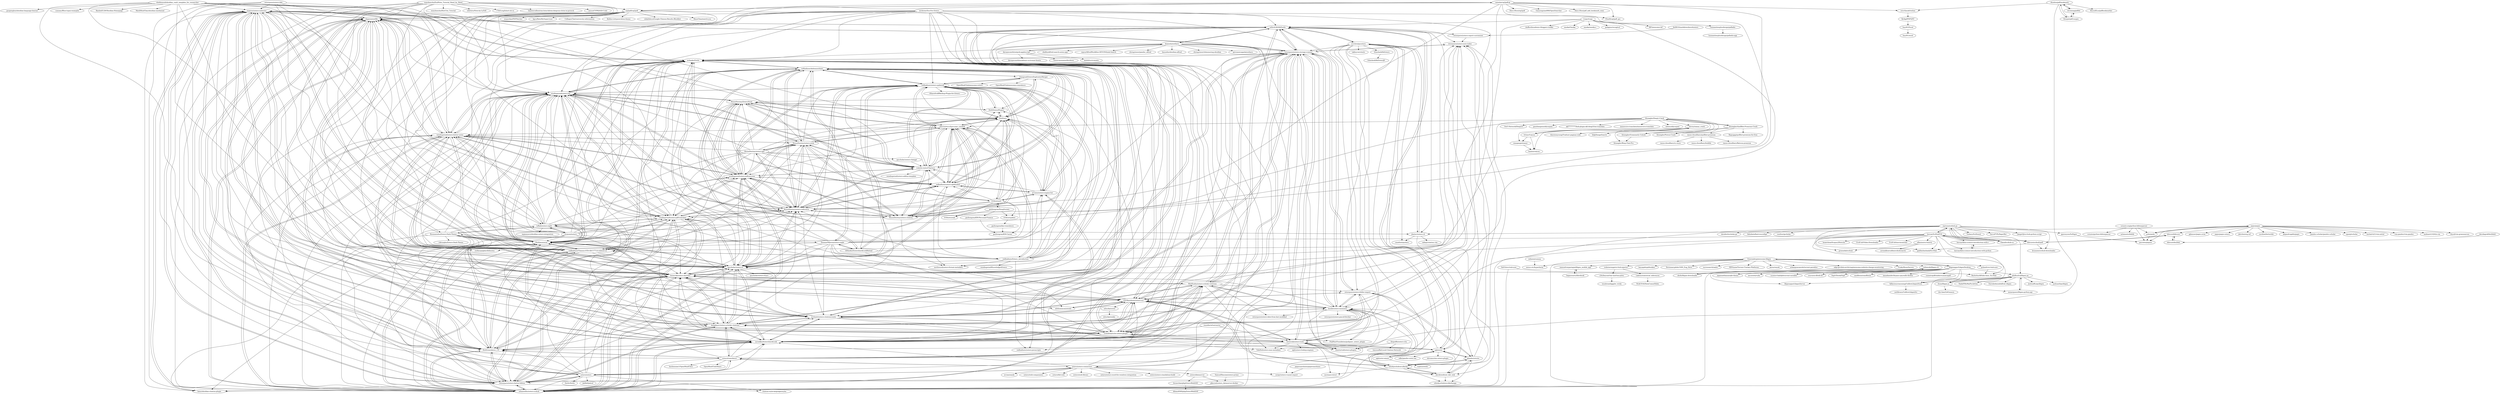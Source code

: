 digraph G {
"argenos/zotero-mdnotes" -> "jlegewie/zotfile"
"argenos/zotero-mdnotes" -> "wshanks/Zutilo"
"argenos/zotero-mdnotes" -> "hans/obsidian-citation-plugin" ["e"=1]
"argenos/zotero-mdnotes" -> "retorquere/zotero-better-bibtex"
"argenos/zotero-mdnotes" -> "bwiernik/zotero-shortdoi"
"argenos/zotero-mdnotes" -> "ethanwillis/zotero-scihub"
"argenos/zotero-mdnotes" -> "mronkko/ZoteroQuickLook"
"argenos/zotero-mdnotes" -> "windingwind/zotero-tag"
"argenos/zotero-mdnotes" -> "windingwind/zotero-better-notes"
"argenos/zotero-mdnotes" -> "stefanopagliari/bibnotes" ["e"=1]
"argenos/zotero-mdnotes" -> "eschnett/zotero-citationcounts"
"argenos/zotero-mdnotes" -> "l0o0/jasminum"
"argenos/zotero-mdnotes" -> "retorquere/zotero-storage-scanner"
"argenos/zotero-mdnotes" -> "UB-Mannheim/zotero-ocr"
"argenos/zotero-mdnotes" -> "qnscholar/zotero-if"
"zotero/zotero" -> "jlegewie/zotfile"
"zotero/zotero" -> "retorquere/zotero-better-bibtex"
"zotero/zotero" -> "ethanwillis/zotero-scihub"
"zotero/zotero" -> "zotero/translators"
"zotero/zotero" -> "l0o0/translators_CN"
"zotero/zotero" -> "l0o0/jasminum"
"zotero/zotero" -> "windingwind/zotero-pdf-translate"
"zotero/zotero" -> "windingwind/zotero-better-notes"
"zotero/zotero" -> "Zettlr/Zettlr" ["e"=1]
"zotero/zotero" -> "argenos/zotero-mdnotes"
"zotero/zotero" -> "wshanks/Zutilo"
"zotero/zotero" -> "JabRef/jabref" ["e"=1]
"zotero/zotero" -> "zotero/zotero-connectors"
"zotero/zotero" -> "mronkko/ZoteroQuickLook"
"zotero/zotero" -> "citation-style-language/styles" ["e"=1]
"wshanks/Zutilo" -> "bwiernik/zotero-shortdoi"
"wshanks/Zutilo" -> "mronkko/ZoteroQuickLook"
"wshanks/Zutilo" -> "argenos/zotero-mdnotes"
"wshanks/Zutilo" -> "jlegewie/zotfile"
"wshanks/Zutilo" -> "retorquere/zotero-storage-scanner"
"wshanks/Zutilo" -> "eschnett/zotero-citationcounts"
"wshanks/Zutilo" -> "UB-Mannheim/zotero-ocr"
"wshanks/Zutilo" -> "windingwind/zotero-tag"
"wshanks/Zutilo" -> "ethanwillis/zotero-scihub"
"wshanks/Zutilo" -> "l0o0/jasminum"
"wshanks/Zutilo" -> "windingwind/zotero-pdf-preview"
"wshanks/Zutilo" -> "scitedotai/scite-zotero-plugin"
"wshanks/Zutilo" -> "retorquere/zotero-better-bibtex"
"wshanks/Zutilo" -> "windingwind/zotero-better-notes"
"wshanks/Zutilo" -> "redleafnew/delitemwithatt"
"blueagler/DeepL-Crack" -> "blueagler/Grammarly-Unlock"
"blueagler/DeepL-Crack" -> "blueagler/QuillBot-Premium-Crack"
"blueagler/DeepL-Crack" -> "OwO-Network/DeepLX" ["e"=1]
"blueagler/DeepL-Crack" -> "blueagler/Bing-Chat-Pro"
"blueagler/DeepL-Crack" -> "cleviry/xiaoyi_crack"
"blueagler/DeepL-Crack" -> "zibrr/zotero-if-pro-max_cracked"
"blueagler/DeepL-Crack" -> "gaozhangmin/aliyunpan" ["e"=1]
"blueagler/DeepL-Crack" -> "redleafnew/Chinese-STD-GB-T-7714-related-csl"
"blueagler/DeepL-Crack" -> "akl7777777/bob-plugin-akl-deepl-free-translate" ["e"=1]
"blueagler/DeepL-Crack" -> "immersive-translate/immersive-translate" ["e"=1]
"blueagler/DeepL-Crack" -> "windingwind/zotero-pdf-translate"
"blueagler/DeepL-Crack" -> "blueagler/Pixton-Crack"
"blueagler/DeepL-Crack" -> "odomu/aliyunpan" ["e"=1]
"ppwwyyxx/SoPaper" -> "perrette/papers"
"018/zotupdate" -> "gezhongran/km-translators"
"gezhongran/km-translators" -> "gezhongran/KM-Career"
"caj2pdf/caj2pdf" -> "sainnhe/caj2pdf-qt"
"caj2pdf/caj2pdf" -> "ElonH/caj2pdf_gui" ["e"=1]
"caj2pdf/caj2pdf" -> "l0o0/translators_CN"
"caj2pdf/caj2pdf" -> "l0o0/jasminum"
"caj2pdf/caj2pdf" -> "windingwind/zotero-pdf-translate"
"caj2pdf/caj2pdf" -> "redleafnew/Chinese-STD-GB-T-7714-related-csl"
"caj2pdf/caj2pdf" -> "wmjordan/PDFPatcher" ["e"=1]
"caj2pdf/caj2pdf" -> "kgco/RateMySupervisor" ["e"=1]
"caj2pdf/caj2pdf" -> "CollegesChat/university-information" ["e"=1]
"caj2pdf/caj2pdf" -> "Keldos-Li/typora-latex-theme" ["e"=1]
"caj2pdf/caj2pdf" -> "ethanwillis/zotero-scihub"
"caj2pdf/caj2pdf" -> "cobaltdisco/Google-Chinese-Results-Blocklist" ["e"=1]
"caj2pdf/caj2pdf" -> "jlegewie/zotfile"
"caj2pdf/caj2pdf" -> "windingwind/zotero-tag"
"caj2pdf/caj2pdf" -> "RimoChan/match-you" ["e"=1]
"jlegewie/zotfile" -> "retorquere/zotero-better-bibtex"
"jlegewie/zotfile" -> "ethanwillis/zotero-scihub"
"jlegewie/zotfile" -> "l0o0/jasminum"
"jlegewie/zotfile" -> "bwiernik/zotero-shortdoi"
"jlegewie/zotfile" -> "argenos/zotero-mdnotes"
"jlegewie/zotfile" -> "wshanks/Zutilo"
"jlegewie/zotfile" -> "windingwind/zotero-pdf-translate"
"jlegewie/zotfile" -> "zotero/zotero"
"jlegewie/zotfile" -> "mronkko/ZoteroQuickLook"
"jlegewie/zotfile" -> "l0o0/translators_CN"
"jlegewie/zotfile" -> "windingwind/zotero-better-notes"
"jlegewie/zotfile" -> "windingwind/zotero-tag"
"jlegewie/zotfile" -> "beloglazov/zotero-scholar-citations"
"jlegewie/zotfile" -> "willsALMANJ/Zutilo"
"jlegewie/zotfile" -> "redleafnew/Chinese-STD-GB-T-7714-related-csl"
"rmzelle/ref-extractor" -> "bwiernik/zotero-tools"
"rmzelle/ref-extractor" -> "scitedotai/scite-zotero-plugin"
"whiskyechobravo/kerko" -> "plandes/zotsite"
"whiskyechobravo/kerko" -> "whiskyechobravo/kerkoapp"
"whiskyechobravo/kerko" -> "davidswelt/zot_bib_web"
"whiskyechobravo/kerko" -> "retorquere/zotero-auto-index"
"whiskyechobravo/kerko" -> "leonkt/zotero-memento"
"whiskyechobravo/kerko" -> "UB-Mannheim/zotero-ocr"
"whiskyechobravo/kerko" -> "aurimasv/z2csl"
"whiskyechobravo/kerko" -> "bwiernik/zotero-tools"
"gezhongran/DougSociety" -> "018/zotupdate"
"gezhongran/DougSociety" -> "018/zotcard"
"gezhongran/DougSociety" -> "018/zoturead"
"gezhongran/DougSociety" -> "gezhongran/KM-Personal-Finance"
"urschrei/pyzotero" -> "fcheslack/libZotero"
"urschrei/pyzotero" -> "jbaiter/zotero-cli"
"urschrei/pyzotero" -> "davidswelt/zot_bib_web"
"urschrei/pyzotero" -> "whiskyechobravo/kerko"
"urschrei/pyzotero" -> "willsALMANJ/Zutilo"
"urschrei/pyzotero" -> "smathot/qnotero"
"urschrei/pyzotero" -> "plandes/zotsite"
"urschrei/pyzotero" -> "beloglazov/zotero-scholar-citations"
"urschrei/pyzotero" -> "mronkko/ZoteroQuickLook"
"urschrei/pyzotero" -> "retorquere/zotero-storage-scanner"
"urschrei/pyzotero" -> "retorquere/zotero-folder-import"
"urschrei/pyzotero" -> "zotero/zotero"
"urschrei/pyzotero" -> "takluyver/cite2c" ["e"=1]
"urschrei/pyzotero" -> "retorquere/zotero-better-bibtex"
"urschrei/pyzotero" -> "ethanwillis/zotero-scihub"
"wanzhenchn/EndNote_Tutorial_Hand_by_Hand" -> "wanzhenchn/HistCite_Tutorial"
"wanzhenchn/EndNote_Tutorial_Hand_by_Hand" -> "l0o0/translators_CN"
"wanzhenchn/EndNote_Tutorial_Hand_by_Hand" -> "l0o0/jasminum"
"wanzhenchn/EndNote_Tutorial_Hand_by_Hand" -> "beloglazov/zotero-scholar-citations"
"wanzhenchn/EndNote_Tutorial_Hand_by_Hand" -> "ethanwillis/zotero-scihub"
"wanzhenchn/EndNote_Tutorial_Hand_by_Hand" -> "wklchris/Note-by-LaTeX" ["e"=1]
"wanzhenchn/EndNote_Tutorial_Hand_by_Hand" -> "redleafnew/Chinese-STD-GB-T-7714-related-csl"
"wanzhenchn/EndNote_Tutorial_Hand_by_Hand" -> "CTeX-org/lshort-zh-cn" ["e"=1]
"wanzhenchn/EndNote_Tutorial_Hand_by_Hand" -> "qnscholar/zotero-if"
"wanzhenchn/EndNote_Tutorial_Hand_by_Hand" -> "bwiernik/zotero-shortdoi"
"wanzhenchn/EndNote_Tutorial_Hand_by_Hand" -> "jlegewie/zotfile"
"wanzhenchn/EndNote_Tutorial_Hand_by_Hand" -> "bamtercelboo/cnn-lstm-bilstm-deepcnn-clstm-in-pytorch" ["e"=1]
"wanzhenchn/EndNote_Tutorial_Hand_by_Hand" -> "windingwind/zotero-tag"
"wanzhenchn/EndNote_Tutorial_Hand_by_Hand" -> "amusi/CVPR2020-Code" ["e"=1]
"wanzhenchn/EndNote_Tutorial_Hand_by_Hand" -> "caj2pdf/caj2pdf"
"sainnhe/caj2pdf-qt" -> "caj2pdf/caj2pdf"
"sainnhe/caj2pdf-qt" -> "l0o0/jasminum"
"sainnhe/caj2pdf-qt" -> "ririv/QuickOutline"
"sainnhe/caj2pdf-qt" -> "Davy-Zhou/zip2pdf" ["e"=1]
"sainnhe/caj2pdf-qt" -> "MuiseDestiny/zotero-citation"
"sainnhe/caj2pdf-qt" -> "Gaoyongxian666/OpenSearcher" ["e"=1]
"sainnhe/caj2pdf-qt" -> "l0o0/translators_CN"
"sainnhe/caj2pdf-qt" -> "MuiseDestiny/zotero-reference"
"sainnhe/caj2pdf-qt" -> "ElonH/caj2pdf_gui" ["e"=1]
"sainnhe/caj2pdf-qt" -> "tefkah/zotero-night"
"sainnhe/caj2pdf-qt" -> "Davy-Zhou/pdf_add_bookmark_semi" ["e"=1]
"sainnhe/caj2pdf-qt" -> "qnscholar/zotero-if"
"windingwind/zotero-pdf-translate" -> "l0o0/jasminum"
"windingwind/zotero-pdf-translate" -> "windingwind/zotero-better-notes"
"windingwind/zotero-pdf-translate" -> "l0o0/translators_CN"
"windingwind/zotero-pdf-translate" -> "windingwind/zotero-tag"
"windingwind/zotero-pdf-translate" -> "ethanwillis/zotero-scihub"
"windingwind/zotero-pdf-translate" -> "jlegewie/zotfile"
"windingwind/zotero-pdf-translate" -> "redleafnew/Chinese-STD-GB-T-7714-related-csl"
"windingwind/zotero-pdf-translate" -> "windingwind/zotero-pdf-preview"
"windingwind/zotero-pdf-translate" -> "bwiernik/zotero-shortdoi"
"windingwind/zotero-pdf-translate" -> "MuiseDestiny/zotero-reference"
"windingwind/zotero-pdf-translate" -> "qnscholar/zotero-if"
"windingwind/zotero-pdf-translate" -> "MuiseDestiny/zotero-style"
"windingwind/zotero-pdf-translate" -> "retorquere/zotero-better-bibtex"
"windingwind/zotero-pdf-translate" -> "wshanks/Zutilo"
"windingwind/zotero-pdf-translate" -> "tefkah/zotero-night"
"cleviry/xiaoyi_crack" -> "ttttmr/Caiyun"
"cleviry/xiaoyi_crack" -> "xiaogangei/xiaoyi"
"cleviry/xiaoyi_crack" -> "kuainx/caiyun"
"cleviry/xiaoyi_crack" -> "theowenyoung/Traduzir-paginas-web"
"cleviry/xiaoyi_crack" -> "ldqk/ImageSearch" ["e"=1]
"l0o0/jasminum" -> "l0o0/translators_CN"
"l0o0/jasminum" -> "windingwind/zotero-pdf-translate"
"l0o0/jasminum" -> "ethanwillis/zotero-scihub"
"l0o0/jasminum" -> "jlegewie/zotfile"
"l0o0/jasminum" -> "redleafnew/Chinese-STD-GB-T-7714-related-csl"
"l0o0/jasminum" -> "bwiernik/zotero-shortdoi"
"l0o0/jasminum" -> "windingwind/zotero-better-notes"
"l0o0/jasminum" -> "mronkko/ZoteroQuickLook"
"l0o0/jasminum" -> "retorquere/zotero-better-bibtex"
"l0o0/jasminum" -> "wshanks/Zutilo"
"l0o0/jasminum" -> "windingwind/zotero-tag"
"l0o0/jasminum" -> "qnscholar/zotero-if"
"l0o0/jasminum" -> "MuiseDestiny/zotero-reference"
"l0o0/jasminum" -> "argenos/zotero-mdnotes"
"l0o0/jasminum" -> "windingwind/zotero-pdf-preview"
"redleafnew/Chinese-STD-GB-T-7714-related-csl" -> "l0o0/jasminum"
"redleafnew/Chinese-STD-GB-T-7714-related-csl" -> "l0o0/translators_CN"
"redleafnew/Chinese-STD-GB-T-7714-related-csl" -> "windingwind/zotero-pdf-translate"
"redleafnew/Chinese-STD-GB-T-7714-related-csl" -> "windingwind/zotero-better-notes"
"redleafnew/Chinese-STD-GB-T-7714-related-csl" -> "ethanwillis/zotero-scihub"
"redleafnew/Chinese-STD-GB-T-7714-related-csl" -> "redleafnew/delitemwithatt"
"redleafnew/Chinese-STD-GB-T-7714-related-csl" -> "jlegewie/zotfile"
"redleafnew/Chinese-STD-GB-T-7714-related-csl" -> "MuiseDestiny/zotero-reference"
"redleafnew/Chinese-STD-GB-T-7714-related-csl" -> "redleafnew/Zotero_introduction"
"redleafnew/Chinese-STD-GB-T-7714-related-csl" -> "retorquere/zotero-better-bibtex"
"redleafnew/Chinese-STD-GB-T-7714-related-csl" -> "bwiernik/zotero-shortdoi"
"redleafnew/Chinese-STD-GB-T-7714-related-csl" -> "redleafnew/zotero-updateifs"
"redleafnew/Chinese-STD-GB-T-7714-related-csl" -> "qnscholar/zotero-if"
"redleafnew/Chinese-STD-GB-T-7714-related-csl" -> "MuiseDestiny/zotero-style"
"redleafnew/Chinese-STD-GB-T-7714-related-csl" -> "windingwind/zotero-tag"
"zibrr/zotero-if-pro-max_cracked" -> "l0o0/tara"
"zibrr/zotero-if-pro-max_cracked" -> "volatile-static/Chartero"
"zibrr/zotero-if-pro-max_cracked" -> "MuiseDestiny/zotero-citation"
"zibrr/zotero-if-pro-max_cracked" -> "MuiseDestiny/zotero-reference"
"zibrr/zotero-if-pro-max_cracked" -> "qnscholar/zotero-if"
"zibrr/zotero-if-pro-max_cracked" -> "redleafnew/zotero-updateifs"
"zibrr/zotero-if-pro-max_cracked" -> "redleafnew/zotero-updateifsE"
"zibrr/zotero-if-pro-max_cracked" -> "MuiseDestiny/ZoteroStyle"
"zibrr/zotero-if-pro-max_cracked" -> "windingwind/zotero-pdf-preview"
"zibrr/zotero-if-pro-max_cracked" -> "arvinxx/zotero-engine-list"
"zibrr/zotero-if-pro-max_cracked" -> "404neko/ZoteroQuickLookReload"
"zibrr/zotero-if-pro-max_cracked" -> "windingwind/zotero-better-notes"
"zibrr/zotero-if-pro-max_cracked" -> "MuiseDestiny/zotero-style"
"zibrr/zotero-if-pro-max_cracked" -> "018/zotcard"
"zibrr/zotero-if-pro-max_cracked" -> "redleafnew/Zotero_introduction"
"freereadorg/awesome-libgen" -> "libgenapps/LibgenDesktop"
"freereadorg/awesome-libgen" -> "ethanwillis/zotero-scihub"
"freereadorg/awesome-libgen" -> "laxyapahuja/bunken" ["e"=1]
"freereadorg/awesome-libgen" -> "nexus-stc/hyperboria"
"freereadorg/awesome-libgen" -> "manuelvargastapia/libgen_mobile_app"
"freereadorg/awesome-libgen" -> "Dictionaryphile/1000_Eng_Dicts" ["e"=1]
"freereadorg/awesome-libgen" -> "ourresearch/oadoi"
"freereadorg/awesome-libgen" -> "HDVinnie/Torrent-Tracker-Platforms" ["e"=1]
"freereadorg/awesome-libgen" -> "rickwierenga/sci-hub-injector"
"freereadorg/awesome-libgen" -> "gchenfc/sci-hub-now"
"freereadorg/awesome-libgen" -> "ahrm/sioyek" ["e"=1]
"freereadorg/awesome-libgen" -> "urbanguacamole/torrent-paradise" ["e"=1]
"freereadorg/awesome-libgen" -> "edgi-govdata-archiving/awesome-website-change-monitoring" ["e"=1]
"freereadorg/awesome-libgen" -> "FunkyMuse/Aurora" ["e"=1]
"freereadorg/awesome-libgen" -> "ciehanski/libgen-cli"
"ThomasFKJorna/zotero-night" -> "Rosmaninho/Zotero-Dark-Theme"
"ThomasFKJorna/zotero-night" -> "redleafnew/delitemwithatt"
"ThomasFKJorna/zotero-night" -> "qnscholar/zotero-if"
"ThomasFKJorna/zotero-night" -> "windingwind/zotero-tag"
"ThomasFKJorna/zotero-night" -> "404neko/ZoteroQuickLookReload"
"ThomasFKJorna/zotero-night" -> "redleafnew/zotero-updateifs"
"ThomasFKJorna/zotero-night" -> "windingwind/zotero-pdf-preview"
"ThomasFKJorna/zotero-night" -> "wbthomason/zotodo"
"ThomasFKJorna/zotero-night" -> "scitedotai/scite-zotero-plugin"
"ThomasFKJorna/zotero-night" -> "redleafnew/Zotero_introduction"
"ThomasFKJorna/zotero-night" -> "retorquere/zotero-storage-scanner"
"ThomasFKJorna/zotero-night" -> "bwiernik/zotero-shortdoi"
"ThomasFKJorna/zotero-night" -> "eschnett/zotero-citationcounts"
"ThomasFKJorna/zotero-night" -> "arvinxx/zotero-engine-list"
"ThomasFKJorna/zotero-night" -> "stefanopagliari/bibnotes" ["e"=1]
"Rosmaninho/Zotero-Dark-Theme" -> "ThomasFKJorna/zotero-night"
"Rosmaninho/Zotero-Dark-Theme" -> "tefkah/zotero-night"
"Rosmaninho/Zotero-Dark-Theme" -> "yiktungho/Zotero-Dark-Theme"
"Rosmaninho/Zotero-Dark-Theme" -> "wshanks/Zutilo"
"Rosmaninho/Zotero-Dark-Theme" -> "argenos/zotero-mdnotes"
"Rosmaninho/Zotero-Dark-Theme" -> "windingwind/zotero-tag"
"Rosmaninho/Zotero-Dark-Theme" -> "ethanwillis/zotero-scihub"
"Rosmaninho/Zotero-Dark-Theme" -> "bwiernik/zotero-shortdoi"
"Rosmaninho/Zotero-Dark-Theme" -> "qnscholar/zotero-if"
"Rosmaninho/Zotero-Dark-Theme" -> "UB-Mannheim/zotero-ocr"
"Rosmaninho/Zotero-Dark-Theme" -> "hans/obsidian-citation-plugin" ["e"=1]
"Rosmaninho/Zotero-Dark-Theme" -> "scitedotai/scite-zotero-plugin"
"Rosmaninho/Zotero-Dark-Theme" -> "eschnett/zotero-citationcounts"
"Rosmaninho/Zotero-Dark-Theme" -> "beloglazov/zotero-scholar-citations"
"Rosmaninho/Zotero-Dark-Theme" -> "wbthomason/zotodo"
"zaytoun/scihub.py" -> "bibcure/scihub2pdf"
"zaytoun/scihub.py" -> "gadilashashank/Sci-Hub"
"zaytoun/scihub.py" -> "leovan/SciHubEVA"
"zaytoun/scihub.py" -> "Ckend/scihub-cn"
"zaytoun/scihub.py" -> "Tishacy/SciDownl"
"zaytoun/scihub.py" -> "brunneis/scihub-downloader"
"zaytoun/scihub.py" -> "ppwwyyxx/SoPaper"
"zaytoun/scihub.py" -> "ferru97/PyPaperBot"
"zaytoun/scihub.py" -> "adolfosilva/libgen.py"
"zaytoun/scihub.py" -> "ethanwillis/zotero-scihub"
"zaytoun/scihub.py" -> "JangoGJ/sci-hub-python-script"
"zaytoun/scihub.py" -> "ckreibich/scholar.py" ["e"=1]
"zaytoun/scihub.py" -> "greenelab/scihub"
"zaytoun/scihub.py" -> "fabiobatalha/crossrefapi" ["e"=1]
"zaytoun/scihub.py" -> "venthur/gscholar" ["e"=1]
"wbthomason/zotodo" -> "UB-Mannheim/zotero-ocr"
"l0o0/translators_CN" -> "l0o0/jasminum"
"l0o0/translators_CN" -> "redleafnew/Chinese-STD-GB-T-7714-related-csl"
"l0o0/translators_CN" -> "windingwind/zotero-pdf-translate"
"l0o0/translators_CN" -> "ethanwillis/zotero-scihub"
"l0o0/translators_CN" -> "jlegewie/zotfile"
"l0o0/translators_CN" -> "bwiernik/zotero-shortdoi"
"l0o0/translators_CN" -> "windingwind/zotero-better-notes"
"l0o0/translators_CN" -> "mronkko/ZoteroQuickLook"
"l0o0/translators_CN" -> "retorquere/zotero-better-bibtex"
"l0o0/translators_CN" -> "wshanks/Zutilo"
"l0o0/translators_CN" -> "zotero/translators"
"l0o0/translators_CN" -> "qnscholar/zotero-if"
"l0o0/translators_CN" -> "argenos/zotero-mdnotes"
"l0o0/translators_CN" -> "windingwind/zotero-tag"
"l0o0/translators_CN" -> "MuiseDestiny/zotero-reference"
"retorquere/zotero-deb" -> "tefkah/zotero-night"
"retorquere/zotero-deb" -> "retorquere/zotero-better-bibtex"
"retorquere/zotero-deb" -> "jbaiter/zotero-cli"
"retorquere/zotero-deb" -> "hans/obsidian-citation-plugin" ["e"=1]
"retorquere/zotero-deb" -> "Rosmaninho/Zotero-Dark-Theme"
"retorquere/zotero-deb" -> "argenos/zotero-mdnotes"
"retorquere/zotero-deb" -> "jlegewie/zotfile"
"retorquere/zotero-deb" -> "zotero/zotero"
"scitedotai/scite-zotero-plugin" -> "eschnett/zotero-citationcounts"
"scitedotai/scite-zotero-plugin" -> "wshanks/Zutilo"
"scitedotai/scite-zotero-plugin" -> "retorquere/zotero-storage-scanner"
"scitedotai/scite-zotero-plugin" -> "bwiernik/zotero-shortdoi"
"scitedotai/scite-zotero-plugin" -> "UB-Mannheim/zotero-ocr"
"scitedotai/scite-zotero-plugin" -> "PubPeerFoundation/pubpeer_zotero_plugin"
"scitedotai/scite-zotero-plugin" -> "leonkt/zotero-memento"
"scitedotai/scite-zotero-plugin" -> "redleafnew/zotero-updateifs"
"scitedotai/scite-zotero-plugin" -> "dcartertod/zotero-plugins"
"scitedotai/scite-zotero-plugin" -> "beloglazov/zotero-scholar-citations"
"scitedotai/scite-zotero-plugin" -> "argenos/zotero-mdnotes"
"scitedotai/scite-zotero-plugin" -> "windingwind/zotero-tag"
"scitedotai/scite-zotero-plugin" -> "bwiernik/zotero-tools"
"scitedotai/scite-zotero-plugin" -> "mronkko/ZoteroQuickLook"
"scitedotai/scite-zotero-plugin" -> "MaxKuehn/zotero-scholar-citations"
"sheldonxxd/obsidian_vault_template_for_researcher" -> "cumany/Blue-topaz-examples" ["e"=1]
"sheldonxxd/obsidian_vault_template_for_researcher" -> "argenos/zotero-mdnotes"
"sheldonxxd/obsidian_vault_template_for_researcher" -> "windingwind/zotero-better-notes"
"sheldonxxd/obsidian_vault_template_for_researcher" -> "Rainbell129/Obsidian-Homepage" ["e"=1]
"sheldonxxd/obsidian_vault_template_for_researcher" -> "redleafnew/Chinese-STD-GB-T-7714-related-csl"
"sheldonxxd/obsidian_vault_template_for_researcher" -> "l0o0/translators_CN"
"sheldonxxd/obsidian_vault_template_for_researcher" -> "MuiseDestiny/zotero-reference"
"sheldonxxd/obsidian_vault_template_for_researcher" -> "windingwind/zotero-pdf-translate"
"sheldonxxd/obsidian_vault_template_for_researcher" -> "MuiseDestiny/zotero-style"
"sheldonxxd/obsidian_vault_template_for_researcher" -> "MarkMindCkm/obsidian-markmind" ["e"=1]
"sheldonxxd/obsidian_vault_template_for_researcher" -> "volatile-static/Chartero"
"sheldonxxd/obsidian_vault_template_for_researcher" -> "guopenghui/obsidian-language-learner" ["e"=1]
"sheldonxxd/obsidian_vault_template_for_researcher" -> "qnscholar/zotero-if"
"sheldonxxd/obsidian_vault_template_for_researcher" -> "zibrr/zotero-if-pro-max_cracked"
"sheldonxxd/obsidian_vault_template_for_researcher" -> "bwiernik/zotero-shortdoi"
"ethanwillis/zotero-scihub" -> "bwiernik/zotero-shortdoi"
"ethanwillis/zotero-scihub" -> "jlegewie/zotfile"
"ethanwillis/zotero-scihub" -> "l0o0/jasminum"
"ethanwillis/zotero-scihub" -> "windingwind/zotero-pdf-translate"
"ethanwillis/zotero-scihub" -> "l0o0/translators_CN"
"ethanwillis/zotero-scihub" -> "retorquere/zotero-better-bibtex"
"ethanwillis/zotero-scihub" -> "windingwind/zotero-better-notes"
"ethanwillis/zotero-scihub" -> "mronkko/ZoteroQuickLook"
"ethanwillis/zotero-scihub" -> "windingwind/zotero-tag"
"ethanwillis/zotero-scihub" -> "wshanks/Zutilo"
"ethanwillis/zotero-scihub" -> "argenos/zotero-mdnotes"
"ethanwillis/zotero-scihub" -> "beloglazov/zotero-scholar-citations"
"ethanwillis/zotero-scihub" -> "qnscholar/zotero-if"
"ethanwillis/zotero-scihub" -> "redleafnew/Chinese-STD-GB-T-7714-related-csl"
"ethanwillis/zotero-scihub" -> "windingwind/zotero-pdf-preview"
"mickstar/Zoo-For-Zotero" -> "wshanks/Zutilo"
"mickstar/Zoo-For-Zotero" -> "UB-Mannheim/zotero-ocr"
"mickstar/Zoo-For-Zotero" -> "retorquere/zotero-storage-scanner"
"mickstar/Zoo-For-Zotero" -> "mronkko/ZoteroQuickLook"
"mickstar/Zoo-For-Zotero" -> "jlegewie/zotfile"
"mickstar/Zoo-For-Zotero" -> "beloglazov/zotero-scholar-citations"
"mickstar/Zoo-For-Zotero" -> "ethanwillis/zotero-scihub"
"mickstar/Zoo-For-Zotero" -> "scitedotai/scite-zotero-plugin"
"mickstar/Zoo-For-Zotero" -> "bwiernik/zotero-shortdoi"
"mickstar/Zoo-For-Zotero" -> "windingwind/zotero-tag"
"mickstar/Zoo-For-Zotero" -> "eschnett/zotero-citationcounts"
"mickstar/Zoo-For-Zotero" -> "zotero/translators"
"mickstar/Zoo-For-Zotero" -> "redleafnew/zotero-updateifs"
"mickstar/Zoo-For-Zotero" -> "l0o0/jasminum"
"mickstar/Zoo-For-Zotero" -> "willsALMANJ/Zutilo"
"windingwind/zotero-better-notes" -> "windingwind/zotero-pdf-translate"
"windingwind/zotero-better-notes" -> "windingwind/zotero-tag"
"windingwind/zotero-better-notes" -> "windingwind/zotero-pdf-preview"
"windingwind/zotero-better-notes" -> "l0o0/jasminum"
"windingwind/zotero-better-notes" -> "ethanwillis/zotero-scihub"
"windingwind/zotero-better-notes" -> "MuiseDestiny/zotero-reference"
"windingwind/zotero-better-notes" -> "MuiseDestiny/zotero-style"
"windingwind/zotero-better-notes" -> "jlegewie/zotfile"
"windingwind/zotero-better-notes" -> "bwiernik/zotero-shortdoi"
"windingwind/zotero-better-notes" -> "wshanks/Zutilo"
"windingwind/zotero-better-notes" -> "l0o0/translators_CN"
"windingwind/zotero-better-notes" -> "redleafnew/Chinese-STD-GB-T-7714-related-csl"
"windingwind/zotero-better-notes" -> "argenos/zotero-mdnotes"
"windingwind/zotero-better-notes" -> "qnscholar/zotero-if"
"windingwind/zotero-better-notes" -> "tefkah/zotero-night"
"windingwind/zotero-pdf-preview" -> "windingwind/zotero-tag"
"windingwind/zotero-pdf-preview" -> "MuiseDestiny/zotero-reference"
"windingwind/zotero-pdf-preview" -> "windingwind/zotero-better-notes"
"windingwind/zotero-pdf-preview" -> "windingwind/zotero-pdf-translate"
"windingwind/zotero-pdf-preview" -> "redleafnew/delitemwithatt"
"windingwind/zotero-pdf-preview" -> "volatile-static/Chartero"
"windingwind/zotero-pdf-preview" -> "wshanks/Zutilo"
"windingwind/zotero-pdf-preview" -> "MuiseDestiny/zotero-citation"
"windingwind/zotero-pdf-preview" -> "MuiseDestiny/zotero-style"
"windingwind/zotero-pdf-preview" -> "redleafnew/zotero-updateifsE"
"windingwind/zotero-pdf-preview" -> "qnscholar/zotero-if"
"windingwind/zotero-pdf-preview" -> "redleafnew/zotero-updateifs"
"windingwind/zotero-pdf-preview" -> "MuiseDestiny/ZoteroStyle"
"windingwind/zotero-pdf-preview" -> "bwiernik/zotero-shortdoi"
"windingwind/zotero-pdf-preview" -> "ethanwillis/zotero-scihub"
"windingwind/zotero-tag" -> "windingwind/zotero-pdf-preview"
"windingwind/zotero-tag" -> "windingwind/zotero-better-notes"
"windingwind/zotero-tag" -> "MuiseDestiny/zotero-reference"
"windingwind/zotero-tag" -> "windingwind/zotero-pdf-translate"
"windingwind/zotero-tag" -> "MuiseDestiny/zotero-style"
"windingwind/zotero-tag" -> "bwiernik/zotero-shortdoi"
"windingwind/zotero-tag" -> "ethanwillis/zotero-scihub"
"windingwind/zotero-tag" -> "redleafnew/delitemwithatt"
"windingwind/zotero-tag" -> "MuiseDestiny/ZoteroStyle"
"windingwind/zotero-tag" -> "eschnett/zotero-citationcounts"
"windingwind/zotero-tag" -> "wshanks/Zutilo"
"windingwind/zotero-tag" -> "volatile-static/Chartero"
"windingwind/zotero-tag" -> "qnscholar/zotero-if"
"windingwind/zotero-tag" -> "redleafnew/zotero-updateifs"
"windingwind/zotero-tag" -> "l0o0/jasminum"
"ifnoelse/pdf-bookmark" -> "chroming/pdfdir"
"ifnoelse/pdf-bookmark" -> "Krasjet/pdf.tocgen"
"ifnoelse/pdf-bookmark" -> "ririv/QuickOutline"
"ifnoelse/pdf-bookmark" -> "RussellLuo/pdfbookmarker"
"ifnoelse/pdf-bookmark" -> "l0o0/translators_CN"
"adolfosilva/libgen.py" -> "mmarquezs/libgen-python-api"
"adolfosilva/libgen.py" -> "JoshuaRLi/pylibgen"
"adolfosilva/libgen.py" -> "joshuarli/pylibgen"
"adolfosilva/libgen.py" -> "NadalVRoMa/PyLibGen"
"adolfosilva/libgen.py" -> "fallaciousreasoning/CalibreLibgenStore"
"adolfosilva/libgen.py" -> "dunn/libgen.js"
"adolfosilva/libgen.py" -> "fractaledmind/alfred_libgen"
"adolfosilva/libgen.py" -> "libgenapps/LibgenServer"
"libgenapps/LibgenDesktop" -> "libgenapps/LibgenServer"
"libgenapps/LibgenDesktop" -> "freereadorg/awesome-libgen"
"libgenapps/LibgenDesktop" -> "jagannatharjun/qbt-theme" ["e"=1]
"libgenapps/LibgenDesktop" -> "adolfosilva/libgen.py"
"libgenapps/LibgenDesktop" -> "axcore/tartube" ["e"=1]
"libgenapps/LibgenDesktop" -> "suratovvlad/qbittorrent-installer" ["e"=1]
"libgenapps/LibgenDesktop" -> "fallaciousreasoning/CalibreLibgenStore"
"libgenapps/LibgenDesktop" -> "dunn/libgen.js"
"libgenapps/LibgenDesktop" -> "ethanwillis/zotero-scihub"
"libgenapps/LibgenDesktop" -> "coursera-dl/edx-dl" ["e"=1]
"libgenapps/LibgenDesktop" -> "Sigil-Ebook/Sigil" ["e"=1]
"libgenapps/LibgenDesktop" -> "sandboxie/sandboxie" ["e"=1]
"libgenapps/LibgenDesktop" -> "bwiernik/zotero-shortdoi"
"libgenapps/LibgenDesktop" -> "iamadamdev/bypass-paywalls-firefox" ["e"=1]
"libgenapps/LibgenDesktop" -> "sumatrapdfreader/sumatrapdf" ["e"=1]
"manuelvargastapia/libgen_mobile_app" -> "bagaswastu/librebook"
"MuiseDestiny/zotero-gpt" -> "MuiseDestiny/zotero-style"
"MuiseDestiny/zotero-gpt" -> "MuiseDestiny/zotero-reference"
"MuiseDestiny/zotero-gpt" -> "MuiseDestiny/zotero-citation"
"MuiseDestiny/zotero-gpt" -> "windingwind/zotero-tag"
"MuiseDestiny/zotero-gpt" -> "windingwind/zotero-better-notes"
"MuiseDestiny/zotero-gpt" -> "windingwind/zotero-pdf-translate"
"MuiseDestiny/zotero-gpt" -> "qnscholar/zotero-chatgpt"
"MuiseDestiny/zotero-gpt" -> "volatile-static/Chartero"
"MuiseDestiny/zotero-gpt" -> "zibrr/zotero-if-pro-max_cracked"
"MuiseDestiny/zotero-gpt" -> "redleafnew/Chinese-STD-GB-T-7714-related-csl"
"MuiseDestiny/zotero-gpt" -> "redleafnew/zotero-updateifsE"
"MuiseDestiny/zotero-gpt" -> "l0o0/jasminum"
"MuiseDestiny/zotero-gpt" -> "windingwind/zotero-pdf-preview"
"MuiseDestiny/zotero-gpt" -> "l0o0/tara"
"MuiseDestiny/zotero-gpt" -> "MuiseDestiny/ZoteroStyle"
"blueagler/QuillBot-Premium-Crack" -> "blueagler/Grammarly-Unlock"
"blueagler/QuillBot-Premium-Crack" -> "blueagler/DeepL-Crack"
"blueagler/QuillBot-Premium-Crack" -> "razoo-choudhary/quillbot-premium"
"blueagler/QuillBot-Premium-Crack" -> "blueagler/Pixton-Crack"
"blueagler/QuillBot-Premium-Crack" -> "Raguggg/quillbot-premium-for-free"
"razoo-choudhary/quillbot-premium" -> "razoo-choudhary/bubble"
"razoo-choudhary/quillbot-premium" -> "razoo-choudhary/flaticon-premium"
"razoo-choudhary/quillbot-premium" -> "razoo-choudhary/ry-store"
"UB-Mannheim/zotero-ocr" -> "retorquere/zotero-storage-scanner"
"UB-Mannheim/zotero-ocr" -> "leonkt/zotero-memento"
"UB-Mannheim/zotero-ocr" -> "retorquere/zotero-folder-import"
"UB-Mannheim/zotero-ocr" -> "wshanks/Zutilo"
"UB-Mannheim/zotero-ocr" -> "bwiernik/zotero-shortdoi"
"UB-Mannheim/zotero-ocr" -> "wbthomason/zotodo"
"UB-Mannheim/zotero-ocr" -> "scitedotai/scite-zotero-plugin"
"UB-Mannheim/zotero-ocr" -> "retorquere/zotero-auto-index"
"UB-Mannheim/zotero-ocr" -> "mronkko/ZoteroQuickLook"
"UB-Mannheim/zotero-ocr" -> "eschnett/zotero-citationcounts"
"UB-Mannheim/zotero-ocr" -> "windingwind/zotero-tag"
"UB-Mannheim/zotero-ocr" -> "bwiernik/zotero-tools"
"UB-Mannheim/zotero-ocr" -> "mhucka/zowie"
"UB-Mannheim/zotero-ocr" -> "whiskyechobravo/kerko"
"UB-Mannheim/zotero-ocr" -> "argenos/zotero-mdnotes"
"allanino/sci-hub-fy" -> "greenelab/scihub"
"allanino/sci-hub-fy" -> "arwankhoiruddin/scihubsearch"
"egh/zotxt" -> "egh/zotxt-emacs"
"egh/zotxt" -> "odkr/pandoc-zotxt.lua"
"egh/zotxt" -> "shivams/zim-zotero-plugin" ["e"=1]
"egh/zotxt" -> "plandes/zotsite"
"egh/zotxt" -> "davidswelt/zot_bib_web"
"egh/zotxt" -> "willsALMANJ/Zutilo"
"egh/zotxt" -> "leonkt/zotero-memento"
"egh/zotxt" -> "retorquere/zotero-auto-index"
"egh/zotxt" -> "bwiernik/zotero-tools"
"mronkko/ZoteroQuickLook" -> "bwiernik/zotero-shortdoi"
"mronkko/ZoteroQuickLook" -> "wshanks/Zutilo"
"mronkko/ZoteroQuickLook" -> "beloglazov/zotero-scholar-citations"
"mronkko/ZoteroQuickLook" -> "retorquere/zotero-storage-scanner"
"mronkko/ZoteroQuickLook" -> "jlegewie/zotfile"
"mronkko/ZoteroQuickLook" -> "willsALMANJ/Zutilo"
"mronkko/ZoteroQuickLook" -> "MaxKuehn/zotero-scholar-citations"
"mronkko/ZoteroQuickLook" -> "eschnett/zotero-citationcounts"
"mronkko/ZoteroQuickLook" -> "ethanwillis/zotero-scihub"
"mronkko/ZoteroQuickLook" -> "l0o0/jasminum"
"mronkko/ZoteroQuickLook" -> "l0o0/translators_CN"
"mronkko/ZoteroQuickLook" -> "retorquere/zotero-better-bibtex"
"mronkko/ZoteroQuickLook" -> "UB-Mannheim/zotero-ocr"
"mronkko/ZoteroQuickLook" -> "argenos/zotero-mdnotes"
"mronkko/ZoteroQuickLook" -> "qnscholar/zotero-if"
"plandes/zotsite" -> "davidswelt/zot_bib_web"
"plandes/zotsite" -> "whiskyechobravo/kerko"
"plandes/zotsite" -> "retorquere/zotero-auto-index"
"plandes/zotsite" -> "egh/zotxt"
"plandes/zotsite" -> "retorquere/zotero-folder-import"
"plandes/zotsite" -> "whiskyechobravo/kerkoapp"
"retorquere/zotero-better-bibtex" -> "jlegewie/zotfile"
"retorquere/zotero-better-bibtex" -> "ethanwillis/zotero-scihub"
"retorquere/zotero-better-bibtex" -> "zotero/zotero"
"retorquere/zotero-better-bibtex" -> "argenos/zotero-mdnotes"
"retorquere/zotero-better-bibtex" -> "bwiernik/zotero-shortdoi"
"retorquere/zotero-better-bibtex" -> "l0o0/jasminum"
"retorquere/zotero-better-bibtex" -> "wshanks/Zutilo"
"retorquere/zotero-better-bibtex" -> "mronkko/ZoteroQuickLook"
"retorquere/zotero-better-bibtex" -> "l0o0/translators_CN"
"retorquere/zotero-better-bibtex" -> "windingwind/zotero-pdf-translate"
"retorquere/zotero-better-bibtex" -> "hans/obsidian-citation-plugin" ["e"=1]
"retorquere/zotero-better-bibtex" -> "citation-style-language/styles" ["e"=1]
"retorquere/zotero-better-bibtex" -> "windingwind/zotero-better-notes"
"retorquere/zotero-better-bibtex" -> "beloglazov/zotero-scholar-citations"
"retorquere/zotero-better-bibtex" -> "windingwind/zotero-tag"
"tefkah/zotero-night" -> "Rosmaninho/Zotero-Dark-Theme"
"tefkah/zotero-night" -> "windingwind/zotero-tag"
"tefkah/zotero-night" -> "windingwind/zotero-better-notes"
"tefkah/zotero-night" -> "windingwind/zotero-pdf-preview"
"tefkah/zotero-night" -> "wshanks/Zutilo"
"tefkah/zotero-night" -> "windingwind/zotero-pdf-translate"
"tefkah/zotero-night" -> "MuiseDestiny/zotero-reference"
"tefkah/zotero-night" -> "jlegewie/zotfile"
"tefkah/zotero-night" -> "ethanwillis/zotero-scihub"
"tefkah/zotero-night" -> "argenos/zotero-mdnotes"
"tefkah/zotero-night" -> "retorquere/zotero-better-bibtex"
"tefkah/zotero-night" -> "bwiernik/zotero-shortdoi"
"tefkah/zotero-night" -> "mgmeyers/obsidian-zotero-integration" ["e"=1]
"tefkah/zotero-night" -> "UB-Mannheim/zotero-ocr"
"tefkah/zotero-night" -> "dvanoni/notero"
"ttttmr/Caiyun" -> "cleviry/xiaoyi_crack"
"ttttmr/Caiyun" -> "xiaogangei/xiaoyi"
"ttttmr/Caiyun" -> "kuainx/caiyun"
"SamuelHassine/zotero-prime" -> "gfacciol/zotero_dataserver-docker"
"MuiseDestiny/zotero-style" -> "MuiseDestiny/zotero-reference"
"MuiseDestiny/zotero-style" -> "MuiseDestiny/zotero-citation"
"MuiseDestiny/zotero-style" -> "windingwind/zotero-tag"
"MuiseDestiny/zotero-style" -> "windingwind/zotero-better-notes"
"MuiseDestiny/zotero-style" -> "MuiseDestiny/zotero-gpt"
"MuiseDestiny/zotero-style" -> "volatile-static/Chartero"
"MuiseDestiny/zotero-style" -> "windingwind/zotero-pdf-preview"
"MuiseDestiny/zotero-style" -> "windingwind/zotero-pdf-translate"
"MuiseDestiny/zotero-style" -> "qnscholar/zotero-if"
"MuiseDestiny/zotero-style" -> "redleafnew/zotero-updateifs"
"MuiseDestiny/zotero-style" -> "zibrr/zotero-if-pro-max_cracked"
"MuiseDestiny/zotero-style" -> "redleafnew/zotero-updateifsE"
"MuiseDestiny/zotero-style" -> "l0o0/tara"
"MuiseDestiny/zotero-style" -> "l0o0/jasminum"
"MuiseDestiny/zotero-style" -> "redleafnew/delitemwithatt"
"bwiernik/zotero-shortdoi" -> "mronkko/ZoteroQuickLook"
"bwiernik/zotero-shortdoi" -> "ethanwillis/zotero-scihub"
"bwiernik/zotero-shortdoi" -> "eschnett/zotero-citationcounts"
"bwiernik/zotero-shortdoi" -> "jlegewie/zotfile"
"bwiernik/zotero-shortdoi" -> "wshanks/Zutilo"
"bwiernik/zotero-shortdoi" -> "beloglazov/zotero-scholar-citations"
"bwiernik/zotero-shortdoi" -> "retorquere/zotero-storage-scanner"
"bwiernik/zotero-shortdoi" -> "l0o0/jasminum"
"bwiernik/zotero-shortdoi" -> "MaxKuehn/zotero-scholar-citations"
"bwiernik/zotero-shortdoi" -> "windingwind/zotero-tag"
"bwiernik/zotero-shortdoi" -> "l0o0/translators_CN"
"bwiernik/zotero-shortdoi" -> "argenos/zotero-mdnotes"
"bwiernik/zotero-shortdoi" -> "retorquere/zotero-better-bibtex"
"bwiernik/zotero-shortdoi" -> "qnscholar/zotero-if"
"bwiernik/zotero-shortdoi" -> "UB-Mannheim/zotero-ocr"
"redleafnew/Zotero_introduction" -> "redleafnew/zotero-updateifs"
"redleafnew/Zotero_introduction" -> "redleafnew/zotero-javascripts"
"redleafnew/Zotero_introduction" -> "redleafnew/delitemwithatt"
"redleafnew/Zotero_introduction" -> "qnscholar/zotero-if"
"redleafnew/Zotero_introduction" -> "redleafnew/Chinese-STD-GB-T-7714-related-csl"
"redleafnew/Zotero_introduction" -> "zibrr/zotero-if-pro-max_cracked"
"redleafnew/Zotero_introduction" -> "arvinxx/zotero-engine-list"
"redleafnew/Zotero_introduction" -> "l0o0/tara"
"redleafnew/Zotero_introduction" -> "l0o0/ZoteroPlugins"
"redleafnew/Zotero_introduction" -> "redleafnew/zotero-updateifsE"
"redleafnew/Zotero_introduction" -> "MuiseDestiny/zotero-reference"
"redleafnew/Zotero_introduction" -> "northword/zotero-format-metadata"
"redleafnew/Zotero_introduction" -> "wshanks/Zutilo"
"redleafnew/Zotero_introduction" -> "windingwind/Knowledge4Zotero"
"redleafnew/Zotero_introduction" -> "windingwind/zotero-tag"
"Krasjet/pdf.tocgen" -> "chroming/pdfdir"
"Krasjet/pdf.tocgen" -> "ifnoelse/pdf-bookmark"
"ririv/QuickOutline" -> "flytkgl/PDFQFZ"
"retorquere/zotero-folder-import" -> "retorquere/zotero-storage-scanner"
"retorquere/zotero-folder-import" -> "UB-Mannheim/zotero-ocr"
"retorquere/zotero-folder-import" -> "retorquere/zotero-auto-index"
"retorquere/zotero-folder-import" -> "leonkt/zotero-memento"
"retorquere/zotero-folder-import" -> "TobiHol/zotero-mas-metadata"
"retorquere/zotero-folder-import" -> "bwiernik/zotero-tools"
"retorquere/zotero-folder-import" -> "dcartertod/zotero-plugins"
"retorquere/zotero-folder-import" -> "plandes/zotsite"
"MuiseDestiny/zotero-citation" -> "MuiseDestiny/zotero-reference"
"MuiseDestiny/zotero-citation" -> "l0o0/tara"
"MuiseDestiny/zotero-citation" -> "volatile-static/Chartero"
"MuiseDestiny/zotero-citation" -> "MuiseDestiny/zotero-style"
"MuiseDestiny/zotero-citation" -> "redleafnew/zotero-updateifsE"
"MuiseDestiny/zotero-citation" -> "northword/zotero-format-metadata"
"MuiseDestiny/zotero-citation" -> "zibrr/zotero-if-pro-max_cracked"
"MuiseDestiny/zotero-citation" -> "MuiseDestiny/ZoteroStyle"
"MuiseDestiny/zotero-citation" -> "windingwind/zotero-pdf-preview"
"MuiseDestiny/zotero-citation" -> "redleafnew/zotero-updateifs"
"MuiseDestiny/zotero-reference" -> "MuiseDestiny/zotero-style"
"MuiseDestiny/zotero-reference" -> "MuiseDestiny/zotero-citation"
"MuiseDestiny/zotero-reference" -> "windingwind/zotero-tag"
"MuiseDestiny/zotero-reference" -> "windingwind/zotero-pdf-preview"
"MuiseDestiny/zotero-reference" -> "volatile-static/Chartero"
"MuiseDestiny/zotero-reference" -> "redleafnew/zotero-updateifsE"
"MuiseDestiny/zotero-reference" -> "redleafnew/zotero-updateifs"
"MuiseDestiny/zotero-reference" -> "MuiseDestiny/ZoteroStyle"
"MuiseDestiny/zotero-reference" -> "zibrr/zotero-if-pro-max_cracked"
"MuiseDestiny/zotero-reference" -> "windingwind/zotero-better-notes"
"MuiseDestiny/zotero-reference" -> "l0o0/tara"
"MuiseDestiny/zotero-reference" -> "redleafnew/delitemwithatt"
"MuiseDestiny/zotero-reference" -> "qnscholar/zotero-if"
"MuiseDestiny/zotero-reference" -> "MuiseDestiny/zotero-gpt"
"MuiseDestiny/zotero-reference" -> "windingwind/zotero-pdf-translate"
"redleafnew/zotero-updateifs" -> "redleafnew/zotero-updateifsE"
"redleafnew/zotero-updateifs" -> "l0o0/tara"
"redleafnew/zotero-updateifs" -> "redleafnew/delitemwithatt"
"redleafnew/zotero-updateifs" -> "volatile-static/Chartero"
"redleafnew/zotero-updateifs" -> "MuiseDestiny/zotero-reference"
"redleafnew/zotero-updateifs" -> "qnscholar/zotero-if"
"redleafnew/zotero-updateifs" -> "frangoud/ZoteroDuplicatesMerger"
"redleafnew/zotero-updateifs" -> "windingwind/zotero-tag"
"redleafnew/zotero-updateifs" -> "zibrr/zotero-if-pro-max_cracked"
"redleafnew/zotero-updateifs" -> "redleafnew/Zotero_introduction"
"redleafnew/zotero-updateifs" -> "l0o0/ZoteroPlugins"
"redleafnew/zotero-updateifs" -> "arvinxx/zotero-engine-list"
"redleafnew/zotero-updateifs" -> "windingwind/zotero-pdf-preview"
"redleafnew/zotero-updateifs" -> "MuiseDestiny/zotero-citation"
"redleafnew/zotero-updateifs" -> "iShareStuff/Backup-Plugin-for-Zotero"
"tropy/tropy" -> "omeka/omeka-s" ["e"=1]
"tropy/tropy" -> "willsALMANJ/Zutilo"
"tropy/tropy" -> "leonkt/zotero-memento"
"tropy/tropy" -> "UB-Mannheim/zotero-ocr"
"tropy/tropy" -> "pelagios/recogito2" ["e"=1]
"tropy/tropy" -> "IIIF/awesome-iiif" ["e"=1]
"tropy/tropy" -> "dsifford/academic-bloggers-toolkit"
"tropy/tropy" -> "humanitiesplusdesign/palladio"
"tropy/tropy" -> "omeka/Omeka" ["e"=1]
"qnscholar/zotero-if" -> "redleafnew/zotero-updateifs"
"qnscholar/zotero-if" -> "redleafnew/delitemwithatt"
"qnscholar/zotero-if" -> "zibrr/zotero-if-pro-max_cracked"
"qnscholar/zotero-if" -> "bwiernik/zotero-shortdoi"
"qnscholar/zotero-if" -> "MuiseDestiny/zotero-reference"
"qnscholar/zotero-if" -> "windingwind/zotero-tag"
"qnscholar/zotero-if" -> "l0o0/jasminum"
"qnscholar/zotero-if" -> "windingwind/zotero-pdf-preview"
"qnscholar/zotero-if" -> "qnscholar/zotero-if-pro"
"qnscholar/zotero-if" -> "wshanks/Zutilo"
"qnscholar/zotero-if" -> "ethanwillis/zotero-scihub"
"qnscholar/zotero-if" -> "windingwind/zotero-pdf-translate"
"qnscholar/zotero-if" -> "mronkko/ZoteroQuickLook"
"qnscholar/zotero-if" -> "windingwind/zotero-better-notes"
"qnscholar/zotero-if" -> "beloglazov/zotero-scholar-citations"
"jbaiter/zotero-cli" -> "rafaqz/citation.vim"
"jbaiter/zotero-cli" -> "urschrei/pyzotero"
"jbaiter/zotero-cli" -> "smathot/qnotero"
"jbaiter/zotero-cli" -> "egh/zotxt"
"papis/papis" -> "pubs/pubs"
"papis/papis" -> "jghauser/papis.nvim"
"papis/papis" -> "papis/papis-zotero"
"papis/papis" -> "perrette/papers"
"papis/papis" -> "jkitchin/org-ref" ["e"=1]
"papis/papis" -> "nschloe/betterbib" ["e"=1]
"papis/papis" -> "alejandrogallo/papis"
"papis/papis" -> "bibcure/bibcure"
"papis/papis" -> "pandoc-scholar/pandoc-scholar" ["e"=1]
"papis/papis" -> "jbaiter/zotero-cli"
"papis/papis" -> "cgxeiji/scholar"
"papis/papis" -> "michal-h21/vim-zettel" ["e"=1]
"papis/papis" -> "vim-pandoc/vim-pandoc" ["e"=1]
"papis/papis" -> "andmarti1424/sc-im" ["e"=1]
"papis/papis" -> "rhysd/vim-grammarous" ["e"=1]
"frangoud/ZoteroDuplicatesMerger" -> "l0o0/tara"
"frangoud/ZoteroDuplicatesMerger" -> "redleafnew/delitemwithatt"
"frangoud/ZoteroDuplicatesMerger" -> "redleafnew/zotero-updateifs"
"frangoud/ZoteroDuplicatesMerger" -> "OpenMindClub/awesome-translators" ["e"=1]
"frangoud/ZoteroDuplicatesMerger" -> "OpenMindClub/awesome-zotero" ["e"=1]
"frangoud/ZoteroDuplicatesMerger" -> "redleafnew/zotero-javascripts"
"frangoud/ZoteroDuplicatesMerger" -> "l0o0/ZoteroPlugins"
"leovan/SciHubEVA" -> "zaytoun/scihub.py"
"leovan/SciHubEVA" -> "ethanwillis/zotero-scihub"
"leovan/SciHubEVA" -> "Ckend/scihub-cn"
"leovan/SciHubEVA" -> "bibcure/scihub2pdf"
"leovan/SciHubEVA" -> "leovan/data-science-introduction-with-r"
"leovan/SciHubEVA" -> "leoatchina/Scopus2Histcite"
"leovan/SciHubEVA" -> "gadilashashank/Sci-Hub"
"leovan/SciHubEVA" -> "bwiernik/zotero-shortdoi"
"leovan/SciHubEVA" -> "mronkko/ZoteroQuickLook"
"leovan/SciHubEVA" -> "leovan/data-science-introduction-with-python"
"leovan/SciHubEVA" -> "EvilCult/Video-Downloader" ["e"=1]
"leovan/SciHubEVA" -> "l0o0/jasminum"
"leovan/SciHubEVA" -> "EvilCult/moviecatcher" ["e"=1]
"leovan/SciHubEVA" -> "RoiArthurB/Side-Auto_Sci-Hub"
"leovan/SciHubEVA" -> "allanino/sci-hub-fy"
"xiaogangei/xiaoyi" -> "kuainx/caiyun"
"Ckend/scihub-cn" -> "zaytoun/scihub.py"
"Ckend/scihub-cn" -> "leovan/SciHubEVA"
"gchenfc/sci-hub-now" -> "RoiArthurB/Side-Auto_Sci-Hub"
"018/zotcard" -> "gezhongran/DougSociety"
"018/zotcard" -> "018/zotupdate"
"018/zotcard" -> "MuiseDestiny/zotero-reference"
"018/zotcard" -> "MuiseDestiny/ZoteroStyle"
"018/zotcard" -> "l0o0/tara"
"018/zotcard" -> "redleafnew/zotero-updateifs"
"018/zotcard" -> "zibrr/zotero-if-pro-max_cracked"
"018/zotcard" -> "arvinxx/zotero-engine-list"
"018/zotcard" -> "redleafnew/zotero-updateifsE"
"018/zotcard" -> "018/zoturead"
"018/zotcard" -> "gezhongran/KM-Career"
"018/zotcard" -> "MuiseDestiny/zotero-citation"
"018/zotcard" -> "volatile-static/Chartero"
"l0o0/tara" -> "volatile-static/Chartero"
"l0o0/tara" -> "MuiseDestiny/ZoteroStyle"
"l0o0/tara" -> "MuiseDestiny/zotero-citation"
"l0o0/tara" -> "redleafnew/zotero-updateifsE"
"l0o0/tara" -> "l0o0/ZoteroPlugins"
"l0o0/tara" -> "redleafnew/zotero-updateifs"
"l0o0/tara" -> "frangoud/ZoteroDuplicatesMerger"
"l0o0/tara" -> "zibrr/zotero-if-pro-max_cracked"
"l0o0/tara" -> "northword/zotero-format-metadata"
"l0o0/tara" -> "redleafnew/delitemwithatt"
"redleafnew/delitemwithatt" -> "redleafnew/zotero-updateifs"
"redleafnew/delitemwithatt" -> "redleafnew/zotero-updateifsE"
"redleafnew/delitemwithatt" -> "frangoud/ZoteroDuplicatesMerger"
"redleafnew/delitemwithatt" -> "l0o0/tara"
"redleafnew/delitemwithatt" -> "qnscholar/zotero-if"
"redleafnew/delitemwithatt" -> "windingwind/zotero-tag"
"redleafnew/delitemwithatt" -> "404neko/ZoteroQuickLookReload"
"redleafnew/delitemwithatt" -> "volatile-static/Chartero"
"redleafnew/delitemwithatt" -> "MuiseDestiny/zotero-reference"
"redleafnew/delitemwithatt" -> "windingwind/zotero-pdf-preview"
"redleafnew/delitemwithatt" -> "bwiernik/zotero-shortdoi"
"redleafnew/delitemwithatt" -> "wshanks/Zutilo"
"redleafnew/delitemwithatt" -> "arvinxx/zotero-engine-list"
"redleafnew/delitemwithatt" -> "ThomasFKJorna/zotero-night"
"redleafnew/delitemwithatt" -> "redleafnew/Chinese-STD-GB-T-7714-related-csl"
"flytkgl/PDFQFZ" -> "liuyi91/Excel"
"chroming/pdfdir" -> "ifnoelse/pdf-bookmark"
"chroming/pdfdir" -> "Krasjet/pdf.tocgen"
"liuyi91/Excel" -> "liuyi91/word"
"404neko/ZoteroQuickLookReload" -> "redleafnew/delitemwithatt"
"404neko/ZoteroQuickLookReload" -> "redleafnew/zotero-updateifs"
"404neko/ZoteroQuickLookReload" -> "l0o0/tara"
"404neko/ZoteroQuickLookReload" -> "mronkko/ZoteroQuickLook"
"404neko/ZoteroQuickLookReload" -> "zibrr/zotero-if-pro-max_cracked"
"404neko/ZoteroQuickLookReload" -> "ThomasFKJorna/zotero-night"
"zotero/zotero-connectors" -> "zotero/translators"
"zotero/zotero-connectors" -> "retorquere/zotero-storage-scanner"
"zotero/zotero-connectors" -> "zotero/zotero-standalone-build"
"zotero/zotero-connectors" -> "zotero/web-library"
"zotero/zotero-connectors" -> "zotero/zotero-word-for-windows-integration"
"zotero/zotero-connectors" -> "zotero/dataserver"
"zotero/zotero-connectors" -> "corajr/zotero-voyant-export"
"zotero/zotero-connectors" -> "willsALMANJ/Zutilo"
"zotero/zotero-connectors" -> "avram/zandy"
"zotero/zotero-connectors" -> "mronkko/ZoteroQuickLook"
"zotero/zotero-connectors" -> "zotero/web-components"
"zotero/zotero-connectors" -> "zotero/zotero"
"zotero/zotero-connectors" -> "UB-Mannheim/zotero-ocr"
"zotero/zotero-connectors" -> "zotero/bib-web" ["e"=1]
"0x01h/sci-hub-now" -> "RoiArthurB/Side-Auto_Sci-Hub"
"0x01h/sci-hub-now" -> "ethanwillis/zotero-scihub"
"leovan/data-science-introduction-with-r" -> "leovan/data-science-introduction-with-python"
"pubs/pubs" -> "papis/papis"
"pubs/pubs" -> "perrette/papers"
"leovan/data-science-introduction-with-python" -> "leovan/data-science-introduction-with-r"
"papermachines/papermachines" -> "corajr/zotero-voyant-export"
"willsALMANJ/Zutilo" -> "mronkko/ZoteroQuickLook"
"willsALMANJ/Zutilo" -> "retorquere/zotero-storage-scanner"
"willsALMANJ/Zutilo" -> "leonkt/zotero-memento"
"willsALMANJ/Zutilo" -> "egh/zotxt"
"willsALMANJ/Zutilo" -> "jlegewie/zotfile"
"willsALMANJ/Zutilo" -> "retorquere/zotero-auto-index"
"willsALMANJ/Zutilo" -> "beloglazov/zotero-scholar-citations"
"willsALMANJ/Zutilo" -> "whiskyechobravo/kerko"
"willsALMANJ/Zutilo" -> "bwiernik/zotero-shortdoi"
"willsALMANJ/Zutilo" -> "MaxKuehn/zotero-scholar-citations"
"willsALMANJ/Zutilo" -> "deanishe/zothero"
"willsALMANJ/Zutilo" -> "urschrei/pyzotero"
"willsALMANJ/Zutilo" -> "retorquere/zotero-better-bibtex"
"willsALMANJ/Zutilo" -> "jbaiter/zotero-cli"
"willsALMANJ/Zutilo" -> "retorquere/zotero-report-customizer"
"eschnett/zotero-citationcounts" -> "bwiernik/zotero-shortdoi"
"eschnett/zotero-citationcounts" -> "MaxKuehn/zotero-scholar-citations"
"eschnett/zotero-citationcounts" -> "beloglazov/zotero-scholar-citations"
"eschnett/zotero-citationcounts" -> "scitedotai/scite-zotero-plugin"
"eschnett/zotero-citationcounts" -> "mronkko/ZoteroQuickLook"
"eschnett/zotero-citationcounts" -> "leonkt/zotero-memento"
"eschnett/zotero-citationcounts" -> "wshanks/Zutilo"
"eschnett/zotero-citationcounts" -> "retorquere/zotero-storage-scanner"
"eschnett/zotero-citationcounts" -> "windingwind/zotero-tag"
"eschnett/zotero-citationcounts" -> "UB-Mannheim/zotero-ocr"
"eschnett/zotero-citationcounts" -> "TobiHol/zotero-mas-metadata"
"eschnett/zotero-citationcounts" -> "dcartertod/zotero-plugins"
"eschnett/zotero-citationcounts" -> "argenos/zotero-mdnotes"
"eschnett/zotero-citationcounts" -> "qnscholar/zotero-if"
"eschnett/zotero-citationcounts" -> "MuiseDestiny/zotero-reference"
"izihawa/summa" -> "nexus-stc/hyperboria"
"bagaswastu/librebook" -> "manuelvargastapia/libgen_mobile_app"
"ciehanski/libgen-cli" -> "obsfx/libgen-downloader"
"l0o0/ZoteroPlugins" -> "l0o0/tara"
"l0o0/ZoteroPlugins" -> "MuiseDestiny/ZoteroStyle"
"l0o0/ZoteroPlugins" -> "redleafnew/zotero-updateifs"
"MaxKuehn/zotero-scholar-citations" -> "eschnett/zotero-citationcounts"
"MaxKuehn/zotero-scholar-citations" -> "beloglazov/zotero-scholar-citations"
"MaxKuehn/zotero-scholar-citations" -> "bwiernik/zotero-shortdoi"
"MaxKuehn/zotero-scholar-citations" -> "mronkko/ZoteroQuickLook"
"MaxKuehn/zotero-scholar-citations" -> "leonkt/zotero-memento"
"MaxKuehn/zotero-scholar-citations" -> "UB-Mannheim/zotero-ocr"
"MaxKuehn/zotero-scholar-citations" -> "TobiHol/zotero-mas-metadata"
"MaxKuehn/zotero-scholar-citations" -> "retorquere/zotero-date-from-last-modified"
"MaxKuehn/zotero-scholar-citations" -> "scitedotai/scite-zotero-plugin"
"MaxKuehn/zotero-scholar-citations" -> "retorquere/zotero-storage-scanner"
"MaxKuehn/zotero-scholar-citations" -> "retorquere/zotero-auto-index"
"MaxKuehn/zotero-scholar-citations" -> "willsALMANJ/Zutilo"
"MaxKuehn/zotero-scholar-citations" -> "retorquere/zotero-folder-import"
"MaxKuehn/zotero-scholar-citations" -> "wshanks/Zutilo"
"MaxKuehn/zotero-scholar-citations" -> "argenos/zotero-mdnotes"
"zotero/translators" -> "beloglazov/zotero-scholar-citations"
"zotero/translators" -> "l0o0/translators_CN"
"zotero/translators" -> "zotero/zotero-connectors"
"zotero/translators" -> "mronkko/ZoteroQuickLook"
"zotero/translators" -> "bwiernik/zotero-shortdoi"
"zotero/translators" -> "wshanks/Zutilo"
"zotero/translators" -> "zotero/zotero"
"zotero/translators" -> "jlegewie/zotfile"
"zotero/translators" -> "ethanwillis/zotero-scihub"
"zotero/translators" -> "eschnett/zotero-citationcounts"
"zotero/translators" -> "heshenxian1/OpenMindClass" ["e"=1]
"zotero/translators" -> "OpenMindClub/Share" ["e"=1]
"zotero/translators" -> "retorquere/zotero-storage-scanner"
"zotero/translators" -> "UB-Mannheim/zotero-ocr"
"zotero/translators" -> "MaxKuehn/zotero-scholar-citations"
"diegodlh/zotero-cita" -> "timwoelfle/Local-Citation-Network"
"diegodlh/zotero-cita" -> "dcartertod/zotero-plugins"
"dvanoni/notero" -> "windingwind/zotero-better-notes"
"dvanoni/notero" -> "windingwind/zotero-tag"
"dvanoni/notero" -> "wshanks/Zutilo"
"dvanoni/notero" -> "argenos/zotero-mdnotes"
"dvanoni/notero" -> "tefkah/zotero-night"
"dvanoni/notero" -> "jlegewie/zotfile"
"dvanoni/notero" -> "ethanwillis/zotero-scihub"
"dvanoni/notero" -> "MuiseDestiny/zotero-reference"
"dvanoni/notero" -> "windingwind/zotero-pdf-translate"
"dvanoni/notero" -> "windingwind/zotero-pdf-preview"
"dvanoni/notero" -> "l0o0/jasminum"
"dvanoni/notero" -> "bwiernik/zotero-shortdoi"
"dvanoni/notero" -> "hans/obsidian-citation-plugin" ["e"=1]
"dvanoni/notero" -> "eschnett/zotero-citationcounts"
"dvanoni/notero" -> "retorquere/zotero-better-bibtex"
"retorquere/zotero-storage-scanner" -> "UB-Mannheim/zotero-ocr"
"retorquere/zotero-storage-scanner" -> "retorquere/zotero-auto-index"
"retorquere/zotero-storage-scanner" -> "retorquere/zotero-folder-import"
"retorquere/zotero-storage-scanner" -> "leonkt/zotero-memento"
"retorquere/zotero-storage-scanner" -> "bwiernik/zotero-shortdoi"
"retorquere/zotero-storage-scanner" -> "mronkko/ZoteroQuickLook"
"retorquere/zotero-storage-scanner" -> "beloglazov/zotero-scholar-citations"
"retorquere/zotero-storage-scanner" -> "wshanks/Zutilo"
"retorquere/zotero-storage-scanner" -> "eschnett/zotero-citationcounts"
"retorquere/zotero-storage-scanner" -> "scitedotai/scite-zotero-plugin"
"retorquere/zotero-storage-scanner" -> "willsALMANJ/Zutilo"
"retorquere/zotero-storage-scanner" -> "corajr/zotero-voyant-export"
"retorquere/zotero-storage-scanner" -> "bwiernik/zotero-tools"
"retorquere/zotero-storage-scanner" -> "argenos/zotero-mdnotes"
"retorquere/zotero-storage-scanner" -> "zotero/zotero-connectors"
"arvinxx/zotero-engine-list" -> "bwiernik/zotero-tools"
"arvinxx/zotero-engine-list" -> "redleafnew/zotero-updateifsE"
"arvinxx/zotero-engine-list" -> "redleafnew/zotero-updateifs"
"arvinxx/zotero-engine-list" -> "l0o0/tara"
"arvinxx/zotero-engine-list" -> "redleafnew/delitemwithatt"
"arvinxx/zotero-engine-list" -> "zibrr/zotero-if-pro-max_cracked"
"arvinxx/zotero-engine-list" -> "volatile-static/Chartero"
"arvinxx/zotero-engine-list" -> "018/zotcard"
"beloglazov/zotero-scholar-citations" -> "mronkko/ZoteroQuickLook"
"beloglazov/zotero-scholar-citations" -> "bwiernik/zotero-shortdoi"
"beloglazov/zotero-scholar-citations" -> "eschnett/zotero-citationcounts"
"beloglazov/zotero-scholar-citations" -> "MaxKuehn/zotero-scholar-citations"
"beloglazov/zotero-scholar-citations" -> "retorquere/zotero-storage-scanner"
"beloglazov/zotero-scholar-citations" -> "ethanwillis/zotero-scihub"
"beloglazov/zotero-scholar-citations" -> "zotero/translators"
"beloglazov/zotero-scholar-citations" -> "jlegewie/zotfile"
"beloglazov/zotero-scholar-citations" -> "wshanks/Zutilo"
"beloglazov/zotero-scholar-citations" -> "qnscholar/zotero-if"
"beloglazov/zotero-scholar-citations" -> "scitedotai/scite-zotero-plugin"
"beloglazov/zotero-scholar-citations" -> "willsALMANJ/Zutilo"
"beloglazov/zotero-scholar-citations" -> "windingwind/zotero-tag"
"beloglazov/zotero-scholar-citations" -> "redleafnew/zotero-updateifs"
"beloglazov/zotero-scholar-citations" -> "argenos/zotero-mdnotes"
"bwiernik/zotero-tools" -> "egh/zotero-lookup-engines"
"bwiernik/zotero-tools" -> "arvinxx/zotero-engine-list"
"bwiernik/zotero-tools" -> "retorquere/zotero-storage-scanner"
"bwiernik/zotero-tools" -> "retorquere/zotero-folder-import"
"bwiernik/zotero-tools" -> "UB-Mannheim/zotero-ocr"
"bwiernik/zotero-tools" -> "aurimasv/z2csl"
"bwiernik/zotero-tools" -> "retorquere/zotero-auto-index"
"bwiernik/zotero-tools" -> "dcartertod/zotero-plugins"
"bwiernik/zotero-tools" -> "TobiHol/zotero-mas-metadata"
"bwiernik/zotero-tools" -> "leonkt/zotero-memento"
"bwiernik/zotero-tools" -> "whiskyechobravo/kerko"
"bwiernik/zotero-tools" -> "egh/zotxt"
"bwiernik/zotero-tools" -> "redleafnew/zotero-javascripts"
"bwiernik/zotero-tools" -> "bwiernik/zotero-shortdoi"
"bwiernik/zotero-tools" -> "scitedotai/scite-zotero-plugin"
"bibcure/scihub2pdf" -> "brunneis/scihub-downloader"
"bibcure/scihub2pdf" -> "bibcure/bibcure"
"bibcure/scihub2pdf" -> "gadilashashank/Sci-Hub"
"retorquere/zotero-auto-index" -> "retorquere/zotero-storage-scanner"
"MuiseDestiny/ZoteroStyle" -> "l0o0/tara"
"MuiseDestiny/ZoteroStyle" -> "volatile-static/Chartero"
"MuiseDestiny/ZoteroStyle" -> "MuiseDestiny/zotero-reference"
"MuiseDestiny/ZoteroStyle" -> "l0o0/ZoteroPlugins"
"MuiseDestiny/ZoteroStyle" -> "MuiseDestiny/zotero-citation"
"MuiseDestiny/ZoteroStyle" -> "windingwind/zotero-tag"
"MuiseDestiny/ZoteroStyle" -> "redleafnew/zotero-updateifsE"
"MuiseDestiny/ZoteroStyle" -> "zibrr/zotero-if-pro-max_cracked"
"MuiseDestiny/ZoteroStyle" -> "windingwind/zotero-pdf-preview"
"MuiseDestiny/ZoteroStyle" -> "redleafnew/zotero-updateifs"
"MuiseDestiny/ZoteroStyle" -> "qnscholar/zotero-if"
"MuiseDestiny/ZoteroStyle" -> "018/zotcard"
"redleafnew/zotero-updateifsE" -> "redleafnew/zotero-updateifs"
"redleafnew/zotero-updateifsE" -> "l0o0/tara"
"redleafnew/zotero-updateifsE" -> "MuiseDestiny/zotero-citation"
"redleafnew/zotero-updateifsE" -> "volatile-static/Chartero"
"redleafnew/zotero-updateifsE" -> "redleafnew/delitemwithatt"
"redleafnew/zotero-updateifsE" -> "MuiseDestiny/zotero-reference"
"redleafnew/zotero-updateifsE" -> "northword/zotero-format-metadata"
"redleafnew/zotero-updateifsE" -> "MuiseDestiny/ZoteroStyle"
"redleafnew/zotero-updateifsE" -> "windingwind/zotero-pdf-preview"
"redleafnew/zotero-updateifsE" -> "zibrr/zotero-if-pro-max_cracked"
"redleafnew/zotero-updateifsE" -> "arvinxx/zotero-engine-list"
"davidagraf/doi2bib2" -> "bibcure/doi2bib"
"Lakens/statistical_inferences" -> "NickCH-K/DataCommSlides"
"qnscholar/zotero-chatgpt" -> "l0o0/tara"
"qnscholar/zotero-chatgpt" -> "volatile-static/Chartero"
"obsfx/libgen-downloader" -> "ciehanski/libgen-cli"
"zotero/dataserver" -> "gfacciol/zotero_dataserver-docker"
"zotero/dataserver" -> "krueschan/phpZoteroWebDAV"
"deanishe/zothero" -> "giovannicoppola/zothero"
"deanishe/zothero" -> "davepwsmith/zotpick-applescript"
"deanishe/zothero" -> "mronkko/ZoteroQuickLook"
"deanishe/zothero" -> "willsALMANJ/Zutilo"
"deanishe/zothero" -> "egh/zotxt"
"deanishe/zothero" -> "sballin/alfred-search-notes-app" ["e"=1]
"deanishe/zothero" -> "wshanks/Zutilo"
"deanishe/zothero" -> "hans/obsidian-citation-plugin" ["e"=1]
"deanishe/zothero" -> "davidswelt/zot_bib_web"
"deanishe/zothero" -> "mpco/AlfredWorkflow-DEVONthink-Search" ["e"=1]
"deanishe/zothero" -> "chrisgrieser/pandoc_alfred" ["e"=1]
"deanishe/zothero" -> "retorquere/zotero-storage-scanner"
"deanishe/zothero" -> "hauselin/obsidian-alfred" ["e"=1]
"deanishe/zothero" -> "scitedotai/scite-zotero-plugin"
"deanishe/zothero" -> "chrisgrieser/shimmering-obsidian" ["e"=1]
"fcheslack/libZotero" -> "fcheslack/libZoteroJS"
"rickwierenga/sci-hub-injector" -> "z3tt/beyond-bar-and-box-plots"
"rickwierenga/sci-hub-injector" -> "Lakens/statistical_inferences"
"krueschan/phpZoteroWebDAV" -> "ddean4040/phpZoteroWebDAV"
"fallaciousreasoning/CalibreLibgenStore" -> "notlibrary/CalibreLibgenSci"
"z3tt/beyond-bar-and-box-plots" -> "teunbrand/ggplot_tricks" ["e"=1]
"leonkt/zotero-memento" -> "PubPeerFoundation/pubpeer_zotero_plugin"
"leonkt/zotero-memento" -> "UB-Mannheim/zotero-ocr"
"leonkt/zotero-memento" -> "retorquere/zotero-storage-scanner"
"leonkt/zotero-memento" -> "retorquere/zotero-pmcid-fetcher"
"leonkt/zotero-memento" -> "eschnett/zotero-citationcounts"
"leonkt/zotero-memento" -> "retorquere/zotero-auto-index"
"leonkt/zotero-memento" -> "retorquere/zotero-folder-import"
"leonkt/zotero-memento" -> "davidswelt/zot_bib_web"
"leonkt/zotero-memento" -> "retorquere/zotero-date-from-last-modified"
"leonkt/zotero-memento" -> "willsALMANJ/Zutilo"
"leonkt/zotero-memento" -> "bwiernik/zotero-shortdoi"
"leonkt/zotero-memento" -> "MaxKuehn/zotero-scholar-citations"
"leonkt/zotero-memento" -> "scitedotai/scite-zotero-plugin"
"leonkt/zotero-memento" -> "whiskyechobravo/kerko"
"leonkt/zotero-memento" -> "dcartertod/zotero-plugins"
"PubPeerFoundation/pubpeer_zotero_plugin" -> "leonkt/zotero-memento"
"fei0810/markdownhere4zotero" -> "retorquere/zotero-report-customizer"
"bibcure/doi2bib" -> "bibcure/bibcure"
"bibcure/bibcure" -> "bibcure/scihub2pdf"
"bibcure/bibcure" -> "bibcure/doi2bib"
"volatile-static/Chartero" -> "l0o0/tara"
"volatile-static/Chartero" -> "MuiseDestiny/ZoteroStyle"
"volatile-static/Chartero" -> "MuiseDestiny/zotero-citation"
"volatile-static/Chartero" -> "MuiseDestiny/zotero-reference"
"volatile-static/Chartero" -> "redleafnew/zotero-updateifsE"
"volatile-static/Chartero" -> "redleafnew/zotero-updateifs"
"volatile-static/Chartero" -> "zibrr/zotero-if-pro-max_cracked"
"volatile-static/Chartero" -> "windingwind/zotero-addon-template"
"volatile-static/Chartero" -> "redleafnew/delitemwithatt"
"volatile-static/Chartero" -> "windingwind/zotero-tag"
"volatile-static/Chartero" -> "windingwind/zotero-pdf-preview"
"volatile-static/Chartero" -> "MuiseDestiny/zotero-style"
"volatile-static/Chartero" -> "l0o0/ZoteroPlugins"
"dunn/libgen.js" -> "mmarquezs/libgen-python-api"
"dunn/libgen.js" -> "doc-han/LibGenesis"
"dunn/libgen.js" -> "adolfosilva/libgen.py"
"sciunto-org/python-bibtexparser" -> "aclements/biblib"
"sciunto-org/python-bibtexparser" -> "pubs/pubs"
"sciunto-org/python-bibtexparser" -> "perrette/papers"
"sciunto-org/python-bibtexparser" -> "sciunto/python-bibtexparser"
"mmarquezs/libgen-python-api" -> "adolfosilva/libgen.py"
"davidswelt/zot_bib_web" -> "plandes/zotsite"
"davidswelt/zot_bib_web" -> "whiskyechobravo/kerko"
"davidswelt/zot_bib_web" -> "whiskyechobravo/kerkoapp"
"retorquere/zotero-report-customizer" -> "retorquere/zotero-auto-index"
"davepwsmith/zotpick-applescript" -> "davepwsmith/academic-scrivener-howto"
"davepwsmith/zotpick-applescript" -> "lowercasename/docdown"
"davepwsmith/zotpick-applescript" -> "iandol/scrivomatic" ["e"=1]
"davepwsmith/zotpick-applescript" -> "deanishe/zothero"
"egh/zotxt-emacs" -> "egh/zotxt"
"egh/zotxt-emacs" -> "vspinu/zotelo"
"blueagler/Grammarly-Unlock" -> "blueagler/Bing-Chat-Pro"
"humanitiesplusdesign/palladio" -> "humanitiesplusdesign/palladio-app"
"mhucka/zowie" -> "mhucka/zoinks"
"gezhongran/KM-Personal-Finance" -> "gezhongran/KM-Career"
"argenos/zotero-mdnotes" ["l"="6.144,8.537"]
"jlegewie/zotfile" ["l"="6.132,8.518"]
"wshanks/Zutilo" ["l"="6.127,8.558"]
"hans/obsidian-citation-plugin" ["l"="-32.212,-16.371"]
"retorquere/zotero-better-bibtex" ["l"="6.157,8.507"]
"bwiernik/zotero-shortdoi" ["l"="6.13,8.541"]
"ethanwillis/zotero-scihub" ["l"="6.131,8.49"]
"mronkko/ZoteroQuickLook" ["l"="6.161,8.545"]
"windingwind/zotero-tag" ["l"="6.099,8.559"]
"windingwind/zotero-better-notes" ["l"="6.087,8.533"]
"stefanopagliari/bibnotes" ["l"="-32.132,-16.348"]
"eschnett/zotero-citationcounts" ["l"="6.146,8.578"]
"l0o0/jasminum" ["l"="6.103,8.518"]
"retorquere/zotero-storage-scanner" ["l"="6.178,8.574"]
"UB-Mannheim/zotero-ocr" ["l"="6.174,8.586"]
"qnscholar/zotero-if" ["l"="6.09,8.55"]
"zotero/zotero" ["l"="6.187,8.485"]
"zotero/translators" ["l"="6.179,8.531"]
"l0o0/translators_CN" ["l"="6.096,8.493"]
"windingwind/zotero-pdf-translate" ["l"="6.072,8.509"]
"Zettlr/Zettlr" ["l"="-26.784,-17.726"]
"JabRef/jabref" ["l"="7.556,9.124"]
"zotero/zotero-connectors" ["l"="6.235,8.53"]
"citation-style-language/styles" ["l"="49.451,-4.633"]
"windingwind/zotero-pdf-preview" ["l"="6.079,8.562"]
"scitedotai/scite-zotero-plugin" ["l"="6.149,8.6"]
"redleafnew/delitemwithatt" ["l"="6.083,8.584"]
"blueagler/DeepL-Crack" ["l"="5.952,8.48"]
"blueagler/Grammarly-Unlock" ["l"="5.928,8.447"]
"blueagler/QuillBot-Premium-Crack" ["l"="5.902,8.437"]
"OwO-Network/DeepLX" ["l"="26.567,31.254"]
"blueagler/Bing-Chat-Pro" ["l"="5.944,8.452"]
"cleviry/xiaoyi_crack" ["l"="5.821,8.452"]
"zibrr/zotero-if-pro-max_cracked" ["l"="6.051,8.578"]
"gaozhangmin/aliyunpan" ["l"="-27.447,-17.879"]
"redleafnew/Chinese-STD-GB-T-7714-related-csl" ["l"="6.06,8.529"]
"akl7777777/bob-plugin-akl-deepl-free-translate" ["l"="26.51,31.302"]
"immersive-translate/immersive-translate" ["l"="26.688,31.114"]
"blueagler/Pixton-Crack" ["l"="5.92,8.461"]
"odomu/aliyunpan" ["l"="-27.417,-17.907"]
"ppwwyyxx/SoPaper" ["l"="6.357,8.378"]
"perrette/papers" ["l"="6.433,8.407"]
"018/zotupdate" ["l"="5.991,8.644"]
"gezhongran/km-translators" ["l"="5.969,8.66"]
"gezhongran/KM-Career" ["l"="5.988,8.654"]
"caj2pdf/caj2pdf" ["l"="6.051,8.476"]
"sainnhe/caj2pdf-qt" ["l"="6.021,8.514"]
"ElonH/caj2pdf_gui" ["l"="7.127,8.889"]
"wmjordan/PDFPatcher" ["l"="-27.298,-17.753"]
"kgco/RateMySupervisor" ["l"="22.089,31.267"]
"CollegesChat/university-information" ["l"="-32.657,-15.227"]
"Keldos-Li/typora-latex-theme" ["l"="-33.393,-17.466"]
"cobaltdisco/Google-Chinese-Results-Blocklist" ["l"="-27.365,-17.751"]
"RimoChan/match-you" ["l"="-32.681,-15.263"]
"beloglazov/zotero-scholar-citations" ["l"="6.146,8.556"]
"willsALMANJ/Zutilo" ["l"="6.194,8.584"]
"rmzelle/ref-extractor" ["l"="6.136,8.669"]
"bwiernik/zotero-tools" ["l"="6.163,8.623"]
"whiskyechobravo/kerko" ["l"="6.209,8.615"]
"plandes/zotsite" ["l"="6.231,8.609"]
"whiskyechobravo/kerkoapp" ["l"="6.249,8.627"]
"davidswelt/zot_bib_web" ["l"="6.229,8.625"]
"retorquere/zotero-auto-index" ["l"="6.195,8.62"]
"leonkt/zotero-memento" ["l"="6.179,8.612"]
"aurimasv/z2csl" ["l"="6.198,8.653"]
"gezhongran/DougSociety" ["l"="6.003,8.66"]
"018/zotcard" ["l"="6.032,8.62"]
"018/zoturead" ["l"="6.02,8.66"]
"gezhongran/KM-Personal-Finance" ["l"="5.981,8.677"]
"urschrei/pyzotero" ["l"="6.222,8.566"]
"fcheslack/libZotero" ["l"="6.297,8.601"]
"jbaiter/zotero-cli" ["l"="6.278,8.562"]
"smathot/qnotero" ["l"="6.278,8.584"]
"retorquere/zotero-folder-import" ["l"="6.193,8.605"]
"takluyver/cite2c" ["l"="21.585,28.718"]
"wanzhenchn/EndNote_Tutorial_Hand_by_Hand" ["l"="6.09,8.465"]
"wanzhenchn/HistCite_Tutorial" ["l"="6.063,8.414"]
"wklchris/Note-by-LaTeX" ["l"="7.157,9.091"]
"CTeX-org/lshort-zh-cn" ["l"="7.211,9.05"]
"bamtercelboo/cnn-lstm-bilstm-deepcnn-clstm-in-pytorch" ["l"="31.592,31.542"]
"amusi/CVPR2020-Code" ["l"="34.505,35.539"]
"ririv/QuickOutline" ["l"="5.917,8.558"]
"Davy-Zhou/zip2pdf" ["l"="-35.242,-13.215"]
"MuiseDestiny/zotero-citation" ["l"="6.032,8.58"]
"Gaoyongxian666/OpenSearcher" ["l"="-34.522,-21.595"]
"MuiseDestiny/zotero-reference" ["l"="6.064,8.563"]
"tefkah/zotero-night" ["l"="6.112,8.541"]
"Davy-Zhou/pdf_add_bookmark_semi" ["l"="-35.267,-13.2"]
"MuiseDestiny/zotero-style" ["l"="6.05,8.555"]
"ttttmr/Caiyun" ["l"="5.781,8.451"]
"xiaogangei/xiaoyi" ["l"="5.791,8.469"]
"kuainx/caiyun" ["l"="5.799,8.455"]
"theowenyoung/Traduzir-paginas-web" ["l"="5.785,8.416"]
"ldqk/ImageSearch" ["l"="-27.679,-17.875"]
"redleafnew/Zotero_introduction" ["l"="6.071,8.603"]
"redleafnew/zotero-updateifs" ["l"="6.072,8.589"]
"l0o0/tara" ["l"="6.051,8.604"]
"volatile-static/Chartero" ["l"="6.045,8.586"]
"redleafnew/zotero-updateifsE" ["l"="6.044,8.597"]
"MuiseDestiny/ZoteroStyle" ["l"="6.058,8.589"]
"arvinxx/zotero-engine-list" ["l"="6.079,8.615"]
"404neko/ZoteroQuickLookReload" ["l"="6.092,8.603"]
"freereadorg/awesome-libgen" ["l"="6.147,8.273"]
"libgenapps/LibgenDesktop" ["l"="6.114,8.351"]
"laxyapahuja/bunken" ["l"="25.346,-28.347"]
"nexus-stc/hyperboria" ["l"="6.108,8.216"]
"manuelvargastapia/libgen_mobile_app" ["l"="6.14,8.212"]
"Dictionaryphile/1000_Eng_Dicts" ["l"="-29.977,-16.013"]
"ourresearch/oadoi" ["l"="6.165,8.236"]
"HDVinnie/Torrent-Tracker-Platforms" ["l"="-34.38,-22.124"]
"rickwierenga/sci-hub-injector" ["l"="6.158,8.154"]
"gchenfc/sci-hub-now" ["l"="6.189,8.29"]
"ahrm/sioyek" ["l"="-11.272,-20.754"]
"urbanguacamole/torrent-paradise" ["l"="-36.134,-22.474"]
"edgi-govdata-archiving/awesome-website-change-monitoring" ["l"="15.458,-30.577"]
"FunkyMuse/Aurora" ["l"="48.297,-3.497"]
"ciehanski/libgen-cli" ["l"="6.193,8.216"]
"ThomasFKJorna/zotero-night" ["l"="6.115,8.592"]
"Rosmaninho/Zotero-Dark-Theme" ["l"="6.162,8.563"]
"wbthomason/zotodo" ["l"="6.197,8.567"]
"yiktungho/Zotero-Dark-Theme" ["l"="6.229,8.513"]
"zaytoun/scihub.py" ["l"="6.254,8.376"]
"bibcure/scihub2pdf" ["l"="6.3,8.417"]
"gadilashashank/Sci-Hub" ["l"="6.265,8.408"]
"leovan/SciHubEVA" ["l"="6.209,8.42"]
"Ckend/scihub-cn" ["l"="6.239,8.4"]
"Tishacy/SciDownl" ["l"="6.297,8.358"]
"brunneis/scihub-downloader" ["l"="6.293,8.388"]
"ferru97/PyPaperBot" ["l"="6.309,8.331"]
"adolfosilva/libgen.py" ["l"="6.112,8.297"]
"JangoGJ/sci-hub-python-script" ["l"="6.272,8.355"]
"ckreibich/scholar.py" ["l"="28.557,30.512"]
"greenelab/scihub" ["l"="6.277,8.318"]
"fabiobatalha/crossrefapi" ["l"="28.591,30.45"]
"venthur/gscholar" ["l"="28.548,30.488"]
"retorquere/zotero-deb" ["l"="6.205,8.525"]
"PubPeerFoundation/pubpeer_zotero_plugin" ["l"="6.151,8.642"]
"dcartertod/zotero-plugins" ["l"="6.167,8.649"]
"MaxKuehn/zotero-scholar-citations" ["l"="6.162,8.583"]
"sheldonxxd/obsidian_vault_template_for_researcher" ["l"="6.039,8.534"]
"cumany/Blue-topaz-examples" ["l"="-32.187,-16.436"]
"Rainbell129/Obsidian-Homepage" ["l"="-32.203,-16.398"]
"MarkMindCkm/obsidian-markmind" ["l"="-32.219,-16.395"]
"guopenghui/obsidian-language-learner" ["l"="-32.183,-16.414"]
"mickstar/Zoo-For-Zotero" ["l"="6.13,8.578"]
"ifnoelse/pdf-bookmark" ["l"="5.909,8.523"]
"chroming/pdfdir" ["l"="5.874,8.509"]
"Krasjet/pdf.tocgen" ["l"="5.862,8.529"]
"RussellLuo/pdfbookmarker" ["l"="5.877,8.552"]
"mmarquezs/libgen-python-api" ["l"="6.095,8.279"]
"JoshuaRLi/pylibgen" ["l"="6.078,8.257"]
"joshuarli/pylibgen" ["l"="6.078,8.277"]
"NadalVRoMa/PyLibGen" ["l"="6.1,8.251"]
"fallaciousreasoning/CalibreLibgenStore" ["l"="6.083,8.322"]
"dunn/libgen.js" ["l"="6.082,8.298"]
"fractaledmind/alfred_libgen" ["l"="6.114,8.267"]
"libgenapps/LibgenServer" ["l"="6.126,8.318"]
"jagannatharjun/qbt-theme" ["l"="-28.266,-19.201"]
"axcore/tartube" ["l"="-31.919,-20.773"]
"suratovvlad/qbittorrent-installer" ["l"="-28.224,-19.115"]
"coursera-dl/edx-dl" ["l"="-31.088,-18.174"]
"Sigil-Ebook/Sigil" ["l"="-27.457,-17.281"]
"sandboxie/sandboxie" ["l"="-27.729,-17.623"]
"iamadamdev/bypass-paywalls-firefox" ["l"="-27.79,-16.69"]
"sumatrapdfreader/sumatrapdf" ["l"="-27.654,-17.323"]
"bagaswastu/librebook" ["l"="6.132,8.187"]
"MuiseDestiny/zotero-gpt" ["l"="6.029,8.562"]
"qnscholar/zotero-chatgpt" ["l"="6,8.595"]
"razoo-choudhary/quillbot-premium" ["l"="5.865,8.394"]
"Raguggg/quillbot-premium-for-free" ["l"="5.88,8.42"]
"razoo-choudhary/bubble" ["l"="5.843,8.376"]
"razoo-choudhary/flaticon-premium" ["l"="5.86,8.367"]
"razoo-choudhary/ry-store" ["l"="5.845,8.392"]
"mhucka/zowie" ["l"="6.256,8.604"]
"allanino/sci-hub-fy" ["l"="6.245,8.326"]
"arwankhoiruddin/scihubsearch" ["l"="6.256,8.292"]
"egh/zotxt" ["l"="6.218,8.638"]
"egh/zotxt-emacs" ["l"="6.253,8.687"]
"odkr/pandoc-zotxt.lua" ["l"="6.23,8.685"]
"shivams/zim-zotero-plugin" ["l"="-30.883,-21.514"]
"mgmeyers/obsidian-zotero-integration" ["l"="-32.168,-16.336"]
"dvanoni/notero" ["l"="6.116,8.506"]
"SamuelHassine/zotero-prime" ["l"="6.387,8.398"]
"gfacciol/zotero_dataserver-docker" ["l"="6.361,8.424"]
"redleafnew/zotero-javascripts" ["l"="6.1,8.65"]
"l0o0/ZoteroPlugins" ["l"="6.051,8.62"]
"northword/zotero-format-metadata" ["l"="6.025,8.607"]
"windingwind/Knowledge4Zotero" ["l"="6.054,8.669"]
"flytkgl/PDFQFZ" ["l"="5.85,8.592"]
"TobiHol/zotero-mas-metadata" ["l"="6.147,8.62"]
"frangoud/ZoteroDuplicatesMerger" ["l"="6.068,8.63"]
"iShareStuff/Backup-Plugin-for-Zotero" ["l"="6.05,8.645"]
"tropy/tropy" ["l"="6.26,8.652"]
"omeka/omeka-s" ["l"="7.375,7.445"]
"pelagios/recogito2" ["l"="10.878,-34.731"]
"IIIF/awesome-iiif" ["l"="10.827,-34.683"]
"dsifford/academic-bloggers-toolkit" ["l"="6.305,8.675"]
"humanitiesplusdesign/palladio" ["l"="6.316,8.705"]
"omeka/Omeka" ["l"="7.37,7.47"]
"qnscholar/zotero-if-pro" ["l"="6.008,8.546"]
"rafaqz/citation.vim" ["l"="6.332,8.583"]
"papis/papis" ["l"="6.428,8.465"]
"pubs/pubs" ["l"="6.458,8.428"]
"jghauser/papis.nvim" ["l"="6.472,8.486"]
"papis/papis-zotero" ["l"="6.451,8.488"]
"jkitchin/org-ref" ["l"="-8.414,-22.053"]
"nschloe/betterbib" ["l"="21.704,34.648"]
"alejandrogallo/papis" ["l"="6.48,8.462"]
"bibcure/bibcure" ["l"="6.364,8.455"]
"pandoc-scholar/pandoc-scholar" ["l"="7.359,7.979"]
"cgxeiji/scholar" ["l"="6.459,8.46"]
"michal-h21/vim-zettel" ["l"="-11.861,-21.451"]
"vim-pandoc/vim-pandoc" ["l"="-10.612,-22.093"]
"andmarti1424/sc-im" ["l"="-8.962,-20.292"]
"rhysd/vim-grammarous" ["l"="-10.616,-22.037"]
"OpenMindClub/awesome-translators" ["l"="5.229,16.701"]
"OpenMindClub/awesome-zotero" ["l"="5.225,16.686"]
"leovan/data-science-introduction-with-r" ["l"="6.218,8.37"]
"leoatchina/Scopus2Histcite" ["l"="6.194,8.382"]
"leovan/data-science-introduction-with-python" ["l"="6.217,8.387"]
"EvilCult/Video-Downloader" ["l"="-27.301,-17.469"]
"EvilCult/moviecatcher" ["l"="-27.306,-17.441"]
"RoiArthurB/Side-Auto_Sci-Hub" ["l"="6.185,8.349"]
"liuyi91/Excel" ["l"="5.806,8.615"]
"liuyi91/word" ["l"="5.781,8.627"]
"zotero/zotero-standalone-build" ["l"="6.305,8.523"]
"zotero/web-library" ["l"="6.289,8.5"]
"zotero/zotero-word-for-windows-integration" ["l"="6.265,8.502"]
"zotero/dataserver" ["l"="6.332,8.468"]
"corajr/zotero-voyant-export" ["l"="6.261,8.554"]
"avram/zandy" ["l"="6.284,8.529"]
"zotero/web-components" ["l"="6.265,8.519"]
"zotero/bib-web" ["l"="7.554,7.121"]
"0x01h/sci-hub-now" ["l"="6.151,8.392"]
"papermachines/papermachines" ["l"="6.324,8.555"]
"deanishe/zothero" ["l"="6.185,8.638"]
"retorquere/zotero-report-customizer" ["l"="6.219,8.665"]
"izihawa/summa" ["l"="6.083,8.182"]
"obsfx/libgen-downloader" ["l"="6.211,8.192"]
"retorquere/zotero-date-from-last-modified" ["l"="6.21,8.596"]
"heshenxian1/OpenMindClass" ["l"="5.178,16.749"]
"OpenMindClub/Share" ["l"="5.193,16.722"]
"diegodlh/zotero-cita" ["l"="6.19,8.734"]
"timwoelfle/Local-Citation-Network" ["l"="6.199,8.776"]
"egh/zotero-lookup-engines" ["l"="6.161,8.681"]
"davidagraf/doi2bib2" ["l"="6.435,8.522"]
"bibcure/doi2bib" ["l"="6.395,8.485"]
"Lakens/statistical_inferences" ["l"="6.178,8.108"]
"NickCH-K/DataCommSlides" ["l"="6.186,8.079"]
"krueschan/phpZoteroWebDAV" ["l"="6.38,8.44"]
"giovannicoppola/zothero" ["l"="6.198,8.691"]
"davepwsmith/zotpick-applescript" ["l"="6.171,8.707"]
"sballin/alfred-search-notes-app" ["l"="-46.952,-2.508"]
"mpco/AlfredWorkflow-DEVONthink-Search" ["l"="-32.052,-16.391"]
"chrisgrieser/pandoc_alfred" ["l"="-32.024,-16.444"]
"hauselin/obsidian-alfred" ["l"="-32.173,-16.382"]
"chrisgrieser/shimmering-obsidian" ["l"="-32.189,-16.346"]
"fcheslack/libZoteroJS" ["l"="6.325,8.616"]
"z3tt/beyond-bar-and-box-plots" ["l"="6.14,8.112"]
"ddean4040/phpZoteroWebDAV" ["l"="6.401,8.424"]
"notlibrary/CalibreLibgenSci" ["l"="6.056,8.317"]
"teunbrand/ggplot_tricks" ["l"="20.082,43.258"]
"retorquere/zotero-pmcid-fetcher" ["l"="6.183,8.666"]
"fei0810/markdownhere4zotero" ["l"="6.241,8.724"]
"windingwind/zotero-addon-template" ["l"="5.996,8.616"]
"doc-han/LibGenesis" ["l"="6.048,8.28"]
"sciunto-org/python-bibtexparser" ["l"="6.488,8.394"]
"aclements/biblib" ["l"="6.526,8.388"]
"sciunto/python-bibtexparser" ["l"="6.507,8.367"]
"davepwsmith/academic-scrivener-howto" ["l"="6.173,8.751"]
"lowercasename/docdown" ["l"="6.151,8.751"]
"iandol/scrivomatic" ["l"="7.324,7.904"]
"vspinu/zotelo" ["l"="6.278,8.728"]
"humanitiesplusdesign/palladio-app" ["l"="6.34,8.728"]
"mhucka/zoinks" ["l"="6.282,8.619"]
}